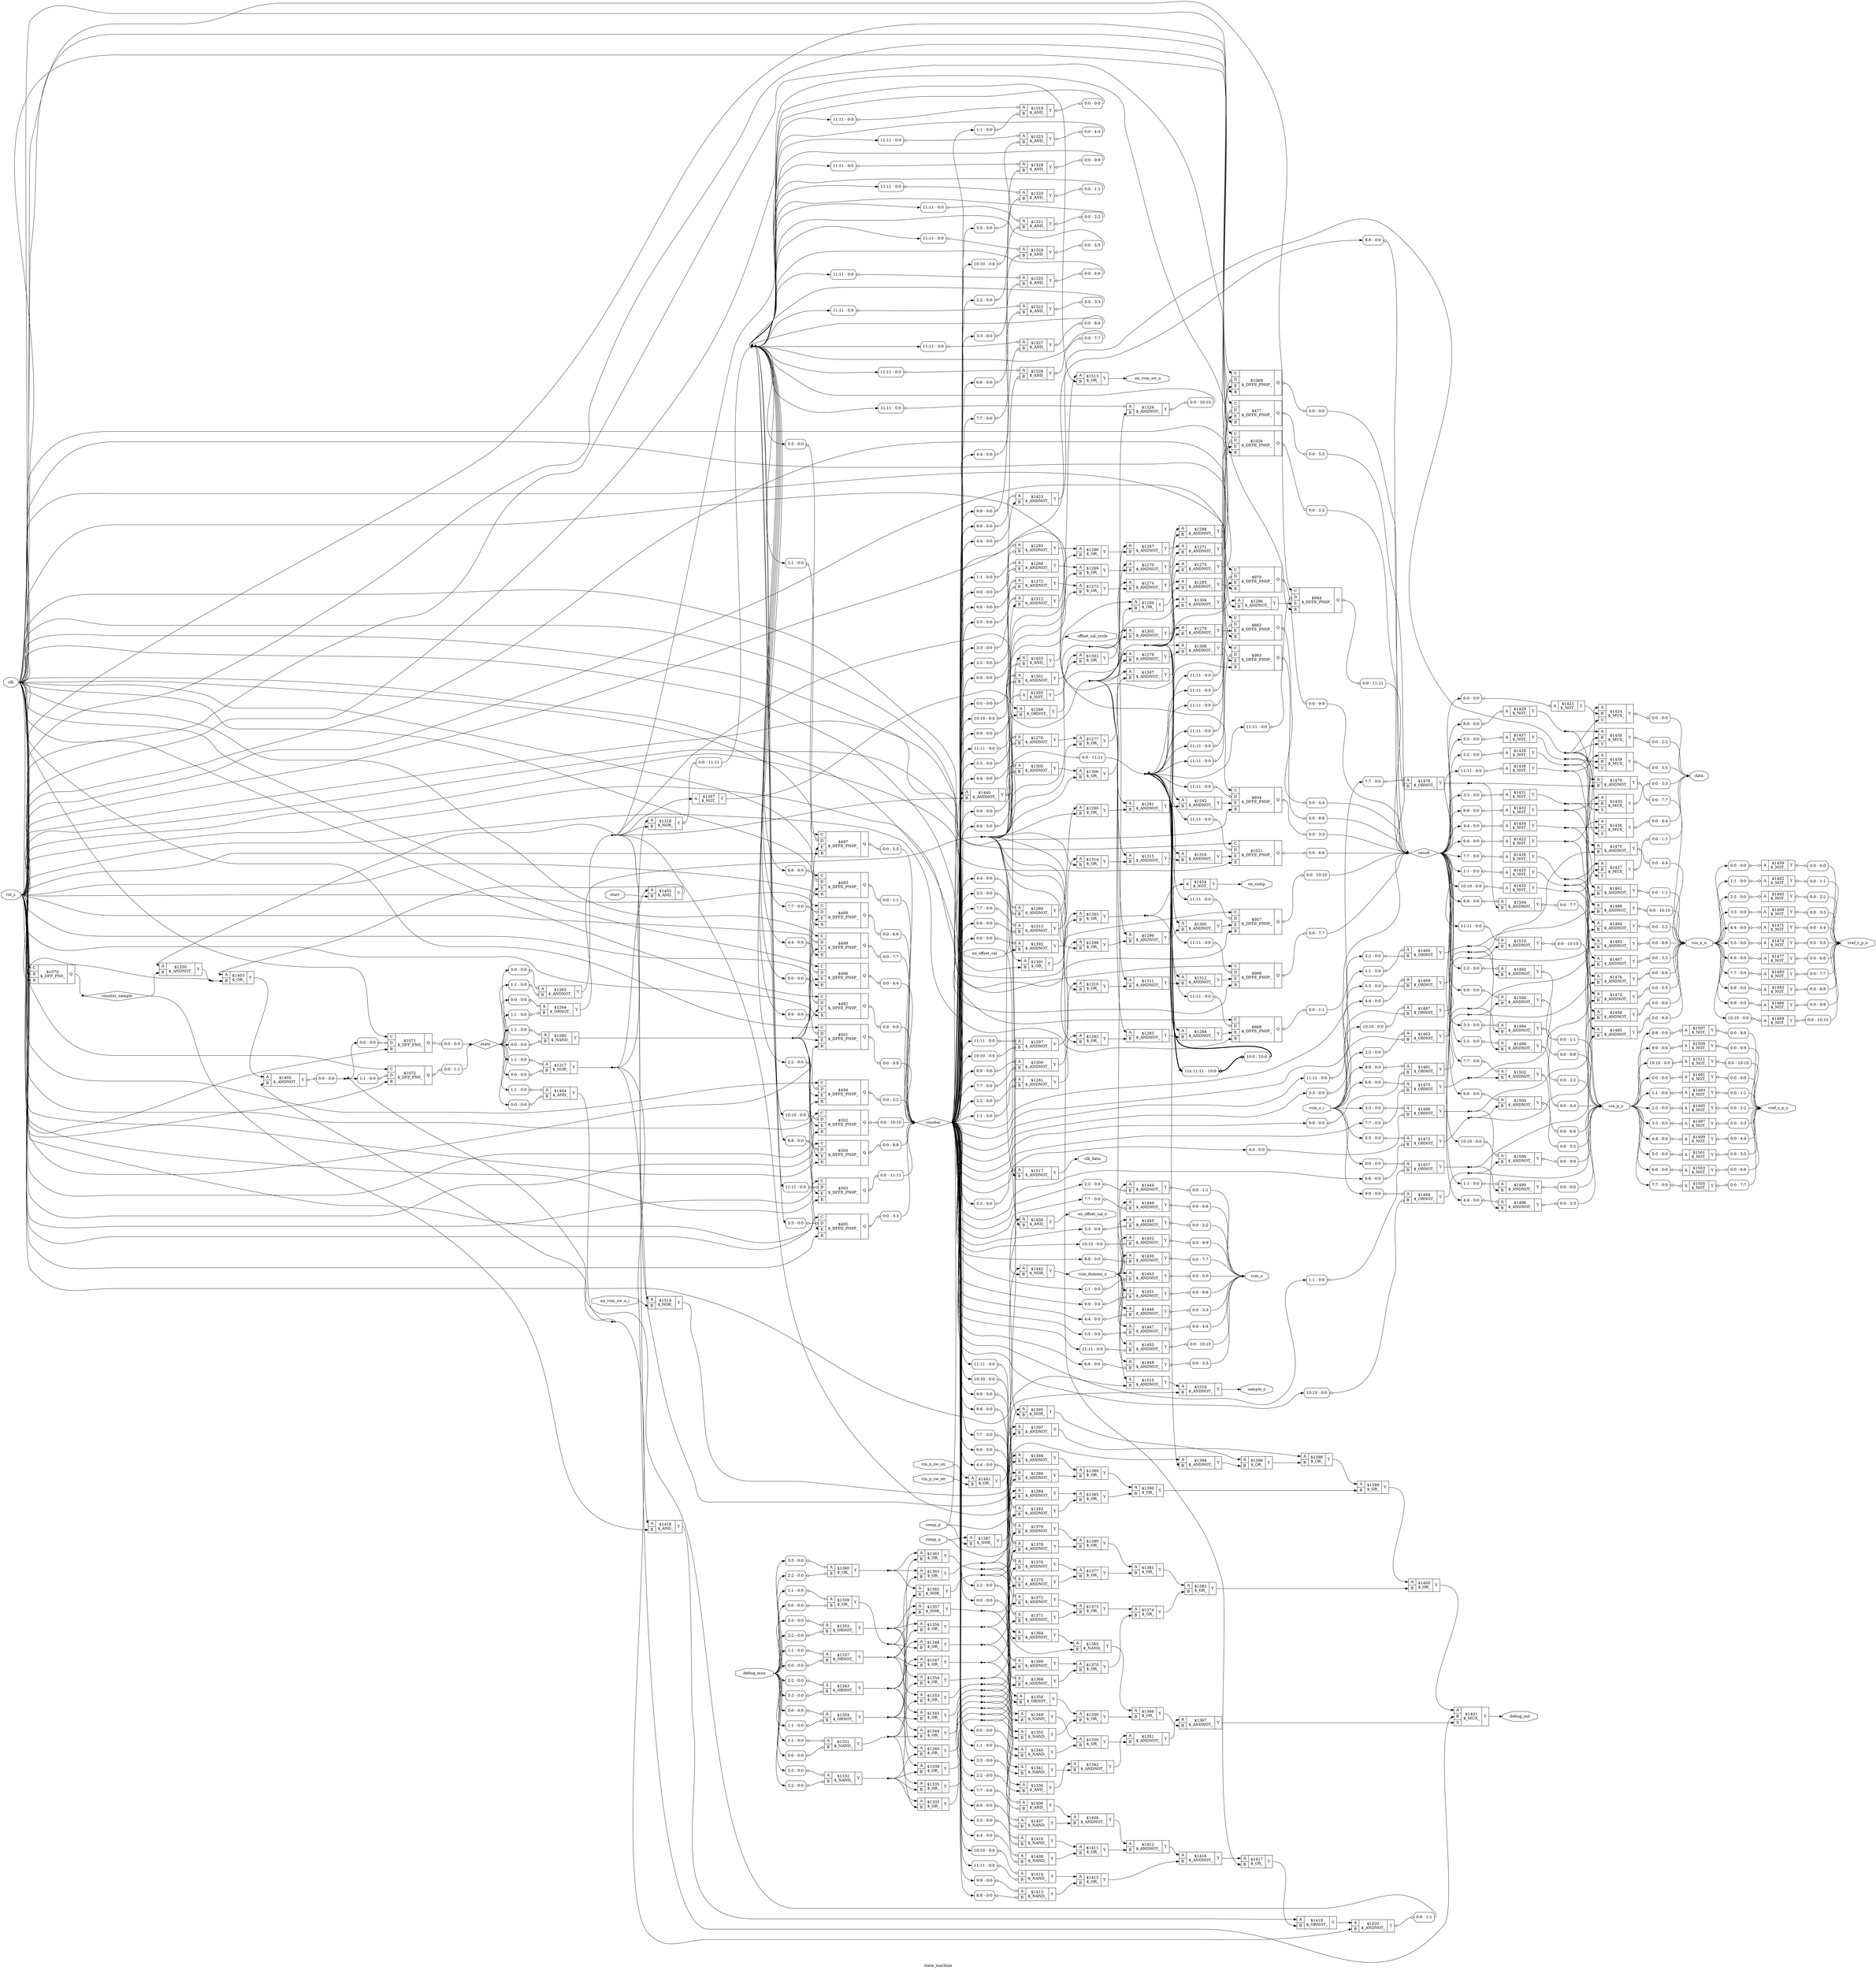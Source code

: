 digraph "state_machine" {
label="state_machine";
rankdir="LR";
remincross=true;
n174 [ shape=octagon, label="clk", color="black", fontcolor="black" ];
n175 [ shape=octagon, label="clk_data", color="black", fontcolor="black" ];
n176 [ shape=octagon, label="comp_n", color="black", fontcolor="black" ];
n177 [ shape=octagon, label="comp_p", color="black", fontcolor="black" ];
n178 [ shape=diamond, label="counter", color="black", fontcolor="black" ];
n179 [ shape=diamond, label="counter_sample", color="black", fontcolor="black" ];
n180 [ shape=octagon, label="data", color="black", fontcolor="black" ];
n181 [ shape=octagon, label="debug_mux", color="black", fontcolor="black" ];
n182 [ shape=octagon, label="debug_out", color="black", fontcolor="black" ];
n183 [ shape=octagon, label="en_comp", color="black", fontcolor="black" ];
n184 [ shape=octagon, label="en_offset_cal", color="black", fontcolor="black" ];
n185 [ shape=octagon, label="en_offset_cal_o", color="black", fontcolor="black" ];
n186 [ shape=octagon, label="en_vcm_sw_o", color="black", fontcolor="black" ];
n187 [ shape=octagon, label="en_vcm_sw_o_i", color="black", fontcolor="black" ];
n188 [ shape=octagon, label="offset_cal_cycle", color="black", fontcolor="black" ];
n189 [ shape=diamond, label="result", color="black", fontcolor="black" ];
n190 [ shape=octagon, label="rst_z", color="black", fontcolor="black" ];
n191 [ shape=octagon, label="sample_o", color="black", fontcolor="black" ];
n192 [ shape=octagon, label="start", color="black", fontcolor="black" ];
n193 [ shape=diamond, label="state", color="black", fontcolor="black" ];
n194 [ shape=octagon, label="vcm_dummy_o", color="black", fontcolor="black" ];
n195 [ shape=octagon, label="vcm_o", color="black", fontcolor="black" ];
n196 [ shape=octagon, label="vcm_o_i", color="black", fontcolor="black" ];
n197 [ shape=octagon, label="vin_n_sw_on", color="black", fontcolor="black" ];
n198 [ shape=octagon, label="vin_p_sw_on", color="black", fontcolor="black" ];
n199 [ shape=octagon, label="vref_z_n_o", color="black", fontcolor="black" ];
n200 [ shape=octagon, label="vref_z_p_o", color="black", fontcolor="black" ];
n201 [ shape=octagon, label="vss_n_o", color="black", fontcolor="black" ];
n202 [ shape=octagon, label="vss_p_o", color="black", fontcolor="black" ];
c206 [ shape=record, label="{{<p203> A|<p204> B}|$1264\n$_ORNOT_|{<p205> Y}}",  ];
x0 [ shape=record, style=rounded, label="<s0> 0:0 - 0:0 ", color="black", fontcolor="black" ];
x0:e -> c206:p203:w [arrowhead=odiamond, arrowtail=odiamond, dir=both, color="black", fontcolor="black", label=""];
x1 [ shape=record, style=rounded, label="<s0> 1:1 - 0:0 ", color="black", fontcolor="black" ];
x1:e -> c206:p204:w [arrowhead=odiamond, arrowtail=odiamond, dir=both, color="black", fontcolor="black", label=""];
c207 [ shape=record, label="{{<p203> A|<p204> B}|$1265\n$_ANDNOT_|{<p205> Y}}",  ];
x2 [ shape=record, style=rounded, label="<s0> 0:0 - 0:0 ", color="black", fontcolor="black" ];
x2:e -> c207:p203:w [arrowhead=odiamond, arrowtail=odiamond, dir=both, color="black", fontcolor="black", label=""];
x3 [ shape=record, style=rounded, label="<s0> 1:1 - 0:0 ", color="black", fontcolor="black" ];
x3:e -> c207:p204:w [arrowhead=odiamond, arrowtail=odiamond, dir=both, color="black", fontcolor="black", label=""];
c208 [ shape=record, label="{{<p203> A|<p204> B}|$1266\n$_ORNOT_|{<p205> Y}}",  ];
c209 [ shape=record, label="{{<p203> A}|$1267\n$_NOT_|{<p205> Y}}",  ];
c210 [ shape=record, label="{{<p203> A|<p204> B}|$1268\n$_ANDNOT_|{<p205> Y}}",  ];
x4 [ shape=record, style=rounded, label="<s0> 6:6 - 0:0 ", color="black", fontcolor="black" ];
x4:e -> c210:p203:w [arrowhead=odiamond, arrowtail=odiamond, dir=both, color="black", fontcolor="black", label=""];
x5 [ shape=record, style=rounded, label="<s0> 5:5 - 0:0 ", color="black", fontcolor="black" ];
x5:e -> c210:p204:w [arrowhead=odiamond, arrowtail=odiamond, dir=both, color="black", fontcolor="black", label=""];
c211 [ shape=record, label="{{<p203> A|<p204> B}|$1269\n$_OR_|{<p205> Y}}",  ];
c212 [ shape=record, label="{{<p203> A|<p204> B}|$1270\n$_ANDNOT_|{<p205> Y}}",  ];
c213 [ shape=record, label="{{<p203> A|<p204> B}|$1271\n$_ANDNOT_|{<p205> Y}}",  ];
c214 [ shape=record, label="{{<p203> A|<p204> B}|$1272\n$_ANDNOT_|{<p205> Y}}",  ];
x6 [ shape=record, style=rounded, label="<s0> 3:3 - 0:0 ", color="black", fontcolor="black" ];
x6:e -> c214:p203:w [arrowhead=odiamond, arrowtail=odiamond, dir=both, color="black", fontcolor="black", label=""];
x7 [ shape=record, style=rounded, label="<s0> 2:2 - 0:0 ", color="black", fontcolor="black" ];
x7:e -> c214:p204:w [arrowhead=odiamond, arrowtail=odiamond, dir=both, color="black", fontcolor="black", label=""];
c215 [ shape=record, label="{{<p203> A|<p204> B}|$1273\n$_OR_|{<p205> Y}}",  ];
c216 [ shape=record, label="{{<p203> A|<p204> B}|$1274\n$_ANDNOT_|{<p205> Y}}",  ];
c217 [ shape=record, label="{{<p203> A|<p204> B}|$1275\n$_ANDNOT_|{<p205> Y}}",  ];
c218 [ shape=record, label="{{<p203> A|<p204> B}|$1276\n$_ANDNOT_|{<p205> Y}}",  ];
x8 [ shape=record, style=rounded, label="<s0> 5:5 - 0:0 ", color="black", fontcolor="black" ];
x8:e -> c218:p203:w [arrowhead=odiamond, arrowtail=odiamond, dir=both, color="black", fontcolor="black", label=""];
x9 [ shape=record, style=rounded, label="<s0> 4:4 - 0:0 ", color="black", fontcolor="black" ];
x9:e -> c218:p204:w [arrowhead=odiamond, arrowtail=odiamond, dir=both, color="black", fontcolor="black", label=""];
c219 [ shape=record, label="{{<p203> A|<p204> B}|$1277\n$_OR_|{<p205> Y}}",  ];
c220 [ shape=record, label="{{<p203> A|<p204> B}|$1278\n$_ANDNOT_|{<p205> Y}}",  ];
c221 [ shape=record, label="{{<p203> A|<p204> B}|$1279\n$_ANDNOT_|{<p205> Y}}",  ];
c222 [ shape=record, label="{{<p203> A|<p204> B}|$1280\n$_NAND_|{<p205> Y}}",  ];
x10 [ shape=record, style=rounded, label="<s0> 1:1 - 0:0 ", color="black", fontcolor="black" ];
x10:e -> c222:p203:w [arrowhead=odiamond, arrowtail=odiamond, dir=both, color="black", fontcolor="black", label=""];
x11 [ shape=record, style=rounded, label="<s0> 0:0 - 0:0 ", color="black", fontcolor="black" ];
x11:e -> c222:p204:w [arrowhead=odiamond, arrowtail=odiamond, dir=both, color="black", fontcolor="black", label=""];
c223 [ shape=record, label="{{<p203> A|<p204> B}|$1281\n$_ANDNOT_|{<p205> Y}}",  ];
x12 [ shape=record, style=rounded, label="<s0> 2:2 - 0:0 ", color="black", fontcolor="black" ];
x12:e -> c223:p203:w [arrowhead=odiamond, arrowtail=odiamond, dir=both, color="black", fontcolor="black", label=""];
x13 [ shape=record, style=rounded, label="<s0> 1:1 - 0:0 ", color="black", fontcolor="black" ];
x13:e -> c223:p204:w [arrowhead=odiamond, arrowtail=odiamond, dir=both, color="black", fontcolor="black", label=""];
c224 [ shape=record, label="{{<p203> A|<p204> B}|$1282\n$_OR_|{<p205> Y}}",  ];
c225 [ shape=record, label="{{<p203> A|<p204> B}|$1283\n$_ANDNOT_|{<p205> Y}}",  ];
c226 [ shape=record, label="{{<p203> A|<p204> B}|$1284\n$_ANDNOT_|{<p205> Y}}",  ];
c227 [ shape=record, label="{{<p203> A|<p204> B}|$1285\n$_ANDNOT_|{<p205> Y}}",  ];
x14 [ shape=record, style=rounded, label="<s0> 1:1 - 0:0 ", color="black", fontcolor="black" ];
x14:e -> c227:p203:w [arrowhead=odiamond, arrowtail=odiamond, dir=both, color="black", fontcolor="black", label=""];
x15 [ shape=record, style=rounded, label="<s0> 0:0 - 0:0 ", color="black", fontcolor="black" ];
x15:e -> c227:p204:w [arrowhead=odiamond, arrowtail=odiamond, dir=both, color="black", fontcolor="black", label=""];
c228 [ shape=record, label="{{<p203> A|<p204> B}|$1286\n$_OR_|{<p205> Y}}",  ];
c229 [ shape=record, label="{{<p203> A|<p204> B}|$1287\n$_ANDNOT_|{<p205> Y}}",  ];
c230 [ shape=record, label="{{<p203> A|<p204> B}|$1288\n$_ANDNOT_|{<p205> Y}}",  ];
c231 [ shape=record, label="{{<p203> A|<p204> B}|$1289\n$_ANDNOT_|{<p205> Y}}",  ];
x16 [ shape=record, style=rounded, label="<s0> 4:4 - 0:0 ", color="black", fontcolor="black" ];
x16:e -> c231:p203:w [arrowhead=odiamond, arrowtail=odiamond, dir=both, color="black", fontcolor="black", label=""];
x17 [ shape=record, style=rounded, label="<s0> 3:3 - 0:0 ", color="black", fontcolor="black" ];
x17:e -> c231:p204:w [arrowhead=odiamond, arrowtail=odiamond, dir=both, color="black", fontcolor="black", label=""];
c232 [ shape=record, label="{{<p203> A|<p204> B}|$1290\n$_OR_|{<p205> Y}}",  ];
c233 [ shape=record, label="{{<p203> A|<p204> B}|$1291\n$_ANDNOT_|{<p205> Y}}",  ];
c234 [ shape=record, label="{{<p203> A|<p204> B}|$1292\n$_ANDNOT_|{<p205> Y}}",  ];
c235 [ shape=record, label="{{<p203> A}|$1293\n$_NOT_|{<p205> Y}}",  ];
x18 [ shape=record, style=rounded, label="<s0> 11:11 - 0:0 ", color="black", fontcolor="black" ];
x18:e -> c235:p203:w [arrowhead=odiamond, arrowtail=odiamond, dir=both, color="black", fontcolor="black", label=""];
c236 [ shape=record, label="{{<p203> A|<p204> B}|$1294\n$_OR_|{<p205> Y}}",  ];
c237 [ shape=record, label="{{<p203> A|<p204> B}|$1295\n$_ANDNOT_|{<p205> Y}}",  ];
c238 [ shape=record, label="{{<p203> A|<p204> B}|$1296\n$_ANDNOT_|{<p205> Y}}",  ];
c239 [ shape=record, label="{{<p203> A|<p204> B}|$1297\n$_ANDNOT_|{<p205> Y}}",  ];
x19 [ shape=record, style=rounded, label="<s0> 11:11 - 0:0 ", color="black", fontcolor="black" ];
x19:e -> c239:p203:w [arrowhead=odiamond, arrowtail=odiamond, dir=both, color="black", fontcolor="black", label=""];
x20 [ shape=record, style=rounded, label="<s0> 10:10 - 0:0 ", color="black", fontcolor="black" ];
x20:e -> c239:p204:w [arrowhead=odiamond, arrowtail=odiamond, dir=both, color="black", fontcolor="black", label=""];
c240 [ shape=record, label="{{<p203> A|<p204> B}|$1298\n$_OR_|{<p205> Y}}",  ];
c241 [ shape=record, label="{{<p203> A|<p204> B}|$1299\n$_ANDNOT_|{<p205> Y}}",  ];
c242 [ shape=record, label="{{<p203> A|<p204> B}|$1300\n$_ANDNOT_|{<p205> Y}}",  ];
c243 [ shape=record, label="{{<p203> A|<p204> B}|$1301\n$_ANDNOT_|{<p205> Y}}",  ];
x21 [ shape=record, style=rounded, label="<s0> 10:10 - 0:0 ", color="black", fontcolor="black" ];
x21:e -> c243:p203:w [arrowhead=odiamond, arrowtail=odiamond, dir=both, color="black", fontcolor="black", label=""];
x22 [ shape=record, style=rounded, label="<s0> 9:9 - 0:0 ", color="black", fontcolor="black" ];
x22:e -> c243:p204:w [arrowhead=odiamond, arrowtail=odiamond, dir=both, color="black", fontcolor="black", label=""];
c244 [ shape=record, label="{{<p203> A|<p204> B}|$1302\n$_OR_|{<p205> Y}}",  ];
c245 [ shape=record, label="{{<p203> A|<p204> B}|$1303\n$_ANDNOT_|{<p205> Y}}",  ];
c246 [ shape=record, label="{{<p203> A|<p204> B}|$1304\n$_ANDNOT_|{<p205> Y}}",  ];
c247 [ shape=record, label="{{<p203> A|<p204> B}|$1305\n$_ANDNOT_|{<p205> Y}}",  ];
x23 [ shape=record, style=rounded, label="<s0> 9:9 - 0:0 ", color="black", fontcolor="black" ];
x23:e -> c247:p203:w [arrowhead=odiamond, arrowtail=odiamond, dir=both, color="black", fontcolor="black", label=""];
x24 [ shape=record, style=rounded, label="<s0> 8:8 - 0:0 ", color="black", fontcolor="black" ];
x24:e -> c247:p204:w [arrowhead=odiamond, arrowtail=odiamond, dir=both, color="black", fontcolor="black", label=""];
c248 [ shape=record, label="{{<p203> A|<p204> B}|$1306\n$_OR_|{<p205> Y}}",  ];
c249 [ shape=record, label="{{<p203> A|<p204> B}|$1307\n$_ANDNOT_|{<p205> Y}}",  ];
c250 [ shape=record, label="{{<p203> A|<p204> B}|$1308\n$_ANDNOT_|{<p205> Y}}",  ];
c251 [ shape=record, label="{{<p203> A|<p204> B}|$1309\n$_ANDNOT_|{<p205> Y}}",  ];
x25 [ shape=record, style=rounded, label="<s0> 8:8 - 0:0 ", color="black", fontcolor="black" ];
x25:e -> c251:p203:w [arrowhead=odiamond, arrowtail=odiamond, dir=both, color="black", fontcolor="black", label=""];
x26 [ shape=record, style=rounded, label="<s0> 7:7 - 0:0 ", color="black", fontcolor="black" ];
x26:e -> c251:p204:w [arrowhead=odiamond, arrowtail=odiamond, dir=both, color="black", fontcolor="black", label=""];
c252 [ shape=record, label="{{<p203> A|<p204> B}|$1310\n$_OR_|{<p205> Y}}",  ];
c253 [ shape=record, label="{{<p203> A|<p204> B}|$1311\n$_ANDNOT_|{<p205> Y}}",  ];
c254 [ shape=record, label="{{<p203> A|<p204> B}|$1312\n$_ANDNOT_|{<p205> Y}}",  ];
c255 [ shape=record, label="{{<p203> A|<p204> B}|$1313\n$_ANDNOT_|{<p205> Y}}",  ];
x27 [ shape=record, style=rounded, label="<s0> 7:7 - 0:0 ", color="black", fontcolor="black" ];
x27:e -> c255:p203:w [arrowhead=odiamond, arrowtail=odiamond, dir=both, color="black", fontcolor="black", label=""];
x28 [ shape=record, style=rounded, label="<s0> 6:6 - 0:0 ", color="black", fontcolor="black" ];
x28:e -> c255:p204:w [arrowhead=odiamond, arrowtail=odiamond, dir=both, color="black", fontcolor="black", label=""];
c256 [ shape=record, label="{{<p203> A|<p204> B}|$1314\n$_OR_|{<p205> Y}}",  ];
c257 [ shape=record, label="{{<p203> A|<p204> B}|$1315\n$_ANDNOT_|{<p205> Y}}",  ];
c258 [ shape=record, label="{{<p203> A|<p204> B}|$1316\n$_ANDNOT_|{<p205> Y}}",  ];
c259 [ shape=record, label="{{<p203> A|<p204> B}|$1317\n$_NOR_|{<p205> Y}}",  ];
x29 [ shape=record, style=rounded, label="<s0> 1:1 - 0:0 ", color="black", fontcolor="black" ];
x29:e -> c259:p203:w [arrowhead=odiamond, arrowtail=odiamond, dir=both, color="black", fontcolor="black", label=""];
x30 [ shape=record, style=rounded, label="<s0> 0:0 - 0:0 ", color="black", fontcolor="black" ];
x30:e -> c259:p204:w [arrowhead=odiamond, arrowtail=odiamond, dir=both, color="black", fontcolor="black", label=""];
c260 [ shape=record, label="{{<p203> A|<p204> B}|$1318\n$_NOR_|{<p205> Y}}",  ];
x31 [ shape=record, style=rounded, label="<s0> 0:0 - 11:11 ", color="black", fontcolor="black" ];
c260:p205:e -> x31:w [arrowhead=odiamond, arrowtail=odiamond, dir=both, color="black", fontcolor="black", label=""];
c261 [ shape=record, label="{{<p203> A|<p204> B}|$1319\n$_AND_|{<p205> Y}}",  ];
x32 [ shape=record, style=rounded, label="<s0> 11:11 - 0:0 ", color="black", fontcolor="black" ];
x32:e -> c261:p203:w [arrowhead=odiamond, arrowtail=odiamond, dir=both, color="black", fontcolor="black", label=""];
x33 [ shape=record, style=rounded, label="<s0> 1:1 - 0:0 ", color="black", fontcolor="black" ];
x33:e -> c261:p204:w [arrowhead=odiamond, arrowtail=odiamond, dir=both, color="black", fontcolor="black", label=""];
x34 [ shape=record, style=rounded, label="<s0> 0:0 - 0:0 ", color="black", fontcolor="black" ];
c261:p205:e -> x34:w [arrowhead=odiamond, arrowtail=odiamond, dir=both, color="black", fontcolor="black", label=""];
c262 [ shape=record, label="{{<p203> A|<p204> B}|$1320\n$_AND_|{<p205> Y}}",  ];
x35 [ shape=record, style=rounded, label="<s0> 11:11 - 0:0 ", color="black", fontcolor="black" ];
x35:e -> c262:p203:w [arrowhead=odiamond, arrowtail=odiamond, dir=both, color="black", fontcolor="black", label=""];
x36 [ shape=record, style=rounded, label="<s0> 2:2 - 0:0 ", color="black", fontcolor="black" ];
x36:e -> c262:p204:w [arrowhead=odiamond, arrowtail=odiamond, dir=both, color="black", fontcolor="black", label=""];
x37 [ shape=record, style=rounded, label="<s0> 0:0 - 1:1 ", color="black", fontcolor="black" ];
c262:p205:e -> x37:w [arrowhead=odiamond, arrowtail=odiamond, dir=both, color="black", fontcolor="black", label=""];
c263 [ shape=record, label="{{<p203> A|<p204> B}|$1321\n$_AND_|{<p205> Y}}",  ];
x38 [ shape=record, style=rounded, label="<s0> 11:11 - 0:0 ", color="black", fontcolor="black" ];
x38:e -> c263:p203:w [arrowhead=odiamond, arrowtail=odiamond, dir=both, color="black", fontcolor="black", label=""];
x39 [ shape=record, style=rounded, label="<s0> 3:3 - 0:0 ", color="black", fontcolor="black" ];
x39:e -> c263:p204:w [arrowhead=odiamond, arrowtail=odiamond, dir=both, color="black", fontcolor="black", label=""];
x40 [ shape=record, style=rounded, label="<s0> 0:0 - 2:2 ", color="black", fontcolor="black" ];
c263:p205:e -> x40:w [arrowhead=odiamond, arrowtail=odiamond, dir=both, color="black", fontcolor="black", label=""];
c264 [ shape=record, label="{{<p203> A|<p204> B}|$1322\n$_AND_|{<p205> Y}}",  ];
x41 [ shape=record, style=rounded, label="<s0> 11:11 - 0:0 ", color="black", fontcolor="black" ];
x41:e -> c264:p203:w [arrowhead=odiamond, arrowtail=odiamond, dir=both, color="black", fontcolor="black", label=""];
x42 [ shape=record, style=rounded, label="<s0> 4:4 - 0:0 ", color="black", fontcolor="black" ];
x42:e -> c264:p204:w [arrowhead=odiamond, arrowtail=odiamond, dir=both, color="black", fontcolor="black", label=""];
x43 [ shape=record, style=rounded, label="<s0> 0:0 - 3:3 ", color="black", fontcolor="black" ];
c264:p205:e -> x43:w [arrowhead=odiamond, arrowtail=odiamond, dir=both, color="black", fontcolor="black", label=""];
c265 [ shape=record, label="{{<p203> A|<p204> B}|$1323\n$_AND_|{<p205> Y}}",  ];
x44 [ shape=record, style=rounded, label="<s0> 11:11 - 0:0 ", color="black", fontcolor="black" ];
x44:e -> c265:p203:w [arrowhead=odiamond, arrowtail=odiamond, dir=both, color="black", fontcolor="black", label=""];
x45 [ shape=record, style=rounded, label="<s0> 5:5 - 0:0 ", color="black", fontcolor="black" ];
x45:e -> c265:p204:w [arrowhead=odiamond, arrowtail=odiamond, dir=both, color="black", fontcolor="black", label=""];
x46 [ shape=record, style=rounded, label="<s0> 0:0 - 4:4 ", color="black", fontcolor="black" ];
c265:p205:e -> x46:w [arrowhead=odiamond, arrowtail=odiamond, dir=both, color="black", fontcolor="black", label=""];
c266 [ shape=record, label="{{<p203> A|<p204> B}|$1324\n$_AND_|{<p205> Y}}",  ];
x47 [ shape=record, style=rounded, label="<s0> 11:11 - 0:0 ", color="black", fontcolor="black" ];
x47:e -> c266:p203:w [arrowhead=odiamond, arrowtail=odiamond, dir=both, color="black", fontcolor="black", label=""];
x48 [ shape=record, style=rounded, label="<s0> 6:6 - 0:0 ", color="black", fontcolor="black" ];
x48:e -> c266:p204:w [arrowhead=odiamond, arrowtail=odiamond, dir=both, color="black", fontcolor="black", label=""];
x49 [ shape=record, style=rounded, label="<s0> 0:0 - 5:5 ", color="black", fontcolor="black" ];
c266:p205:e -> x49:w [arrowhead=odiamond, arrowtail=odiamond, dir=both, color="black", fontcolor="black", label=""];
c267 [ shape=record, label="{{<p203> A|<p204> B}|$1325\n$_AND_|{<p205> Y}}",  ];
x50 [ shape=record, style=rounded, label="<s0> 11:11 - 0:0 ", color="black", fontcolor="black" ];
x50:e -> c267:p203:w [arrowhead=odiamond, arrowtail=odiamond, dir=both, color="black", fontcolor="black", label=""];
x51 [ shape=record, style=rounded, label="<s0> 7:7 - 0:0 ", color="black", fontcolor="black" ];
x51:e -> c267:p204:w [arrowhead=odiamond, arrowtail=odiamond, dir=both, color="black", fontcolor="black", label=""];
x52 [ shape=record, style=rounded, label="<s0> 0:0 - 6:6 ", color="black", fontcolor="black" ];
c267:p205:e -> x52:w [arrowhead=odiamond, arrowtail=odiamond, dir=both, color="black", fontcolor="black", label=""];
c268 [ shape=record, label="{{<p203> A|<p204> B}|$1326\n$_AND_|{<p205> Y}}",  ];
x53 [ shape=record, style=rounded, label="<s0> 11:11 - 0:0 ", color="black", fontcolor="black" ];
x53:e -> c268:p203:w [arrowhead=odiamond, arrowtail=odiamond, dir=both, color="black", fontcolor="black", label=""];
x54 [ shape=record, style=rounded, label="<s0> 8:8 - 0:0 ", color="black", fontcolor="black" ];
x54:e -> c268:p204:w [arrowhead=odiamond, arrowtail=odiamond, dir=both, color="black", fontcolor="black", label=""];
x55 [ shape=record, style=rounded, label="<s0> 0:0 - 7:7 ", color="black", fontcolor="black" ];
c268:p205:e -> x55:w [arrowhead=odiamond, arrowtail=odiamond, dir=both, color="black", fontcolor="black", label=""];
c269 [ shape=record, label="{{<p203> A|<p204> B}|$1327\n$_AND_|{<p205> Y}}",  ];
x56 [ shape=record, style=rounded, label="<s0> 11:11 - 0:0 ", color="black", fontcolor="black" ];
x56:e -> c269:p203:w [arrowhead=odiamond, arrowtail=odiamond, dir=both, color="black", fontcolor="black", label=""];
x57 [ shape=record, style=rounded, label="<s0> 9:9 - 0:0 ", color="black", fontcolor="black" ];
x57:e -> c269:p204:w [arrowhead=odiamond, arrowtail=odiamond, dir=both, color="black", fontcolor="black", label=""];
x58 [ shape=record, style=rounded, label="<s0> 0:0 - 8:8 ", color="black", fontcolor="black" ];
c269:p205:e -> x58:w [arrowhead=odiamond, arrowtail=odiamond, dir=both, color="black", fontcolor="black", label=""];
c270 [ shape=record, label="{{<p203> A|<p204> B}|$1328\n$_AND_|{<p205> Y}}",  ];
x59 [ shape=record, style=rounded, label="<s0> 11:11 - 0:0 ", color="black", fontcolor="black" ];
x59:e -> c270:p203:w [arrowhead=odiamond, arrowtail=odiamond, dir=both, color="black", fontcolor="black", label=""];
x60 [ shape=record, style=rounded, label="<s0> 10:10 - 0:0 ", color="black", fontcolor="black" ];
x60:e -> c270:p204:w [arrowhead=odiamond, arrowtail=odiamond, dir=both, color="black", fontcolor="black", label=""];
x61 [ shape=record, style=rounded, label="<s0> 0:0 - 9:9 ", color="black", fontcolor="black" ];
c270:p205:e -> x61:w [arrowhead=odiamond, arrowtail=odiamond, dir=both, color="black", fontcolor="black", label=""];
c271 [ shape=record, label="{{<p203> A|<p204> B}|$1329\n$_ANDNOT_|{<p205> Y}}",  ];
x62 [ shape=record, style=rounded, label="<s0> 11:11 - 0:0 ", color="black", fontcolor="black" ];
x62:e -> c271:p203:w [arrowhead=odiamond, arrowtail=odiamond, dir=both, color="black", fontcolor="black", label=""];
x63 [ shape=record, style=rounded, label="<s0> 0:0 - 10:10 ", color="black", fontcolor="black" ];
c271:p205:e -> x63:w [arrowhead=odiamond, arrowtail=odiamond, dir=both, color="black", fontcolor="black", label=""];
c272 [ shape=record, label="{{<p203> A|<p204> B}|$1330\n$_ANDNOT_|{<p205> Y}}",  ];
c273 [ shape=record, label="{{<p203> A|<p204> B}|$1331\n$_NAND_|{<p205> Y}}",  ];
x64 [ shape=record, style=rounded, label="<s0> 1:1 - 0:0 ", color="black", fontcolor="black" ];
x64:e -> c273:p203:w [arrowhead=odiamond, arrowtail=odiamond, dir=both, color="black", fontcolor="black", label=""];
x65 [ shape=record, style=rounded, label="<s0> 0:0 - 0:0 ", color="black", fontcolor="black" ];
x65:e -> c273:p204:w [arrowhead=odiamond, arrowtail=odiamond, dir=both, color="black", fontcolor="black", label=""];
c274 [ shape=record, label="{{<p203> A|<p204> B}|$1332\n$_NAND_|{<p205> Y}}",  ];
x66 [ shape=record, style=rounded, label="<s0> 3:3 - 0:0 ", color="black", fontcolor="black" ];
x66:e -> c274:p203:w [arrowhead=odiamond, arrowtail=odiamond, dir=both, color="black", fontcolor="black", label=""];
x67 [ shape=record, style=rounded, label="<s0> 2:2 - 0:0 ", color="black", fontcolor="black" ];
x67:e -> c274:p204:w [arrowhead=odiamond, arrowtail=odiamond, dir=both, color="black", fontcolor="black", label=""];
c275 [ shape=record, label="{{<p203> A|<p204> B}|$1333\n$_OR_|{<p205> Y}}",  ];
c276 [ shape=record, label="{{<p203> A|<p204> B}|$1334\n$_ORNOT_|{<p205> Y}}",  ];
x68 [ shape=record, style=rounded, label="<s0> 0:0 - 0:0 ", color="black", fontcolor="black" ];
x68:e -> c276:p203:w [arrowhead=odiamond, arrowtail=odiamond, dir=both, color="black", fontcolor="black", label=""];
x69 [ shape=record, style=rounded, label="<s0> 1:1 - 0:0 ", color="black", fontcolor="black" ];
x69:e -> c276:p204:w [arrowhead=odiamond, arrowtail=odiamond, dir=both, color="black", fontcolor="black", label=""];
c277 [ shape=record, label="{{<p203> A|<p204> B}|$1335\n$_OR_|{<p205> Y}}",  ];
c278 [ shape=record, label="{{<p203> A|<p204> B}|$1336\n$_AND_|{<p205> Y}}",  ];
c279 [ shape=record, label="{{<p203> A|<p204> B}|$1337\n$_ORNOT_|{<p205> Y}}",  ];
x70 [ shape=record, style=rounded, label="<s0> 1:1 - 0:0 ", color="black", fontcolor="black" ];
x70:e -> c279:p203:w [arrowhead=odiamond, arrowtail=odiamond, dir=both, color="black", fontcolor="black", label=""];
x71 [ shape=record, style=rounded, label="<s0> 0:0 - 0:0 ", color="black", fontcolor="black" ];
x71:e -> c279:p204:w [arrowhead=odiamond, arrowtail=odiamond, dir=both, color="black", fontcolor="black", label=""];
c280 [ shape=record, label="{{<p203> A|<p204> B}|$1338\n$_OR_|{<p205> Y}}",  ];
c281 [ shape=record, label="{{<p203> A|<p204> B}|$1339\n$_OR_|{<p205> Y}}",  ];
x72 [ shape=record, style=rounded, label="<s0> 1:1 - 0:0 ", color="black", fontcolor="black" ];
x72:e -> c281:p203:w [arrowhead=odiamond, arrowtail=odiamond, dir=both, color="black", fontcolor="black", label=""];
x73 [ shape=record, style=rounded, label="<s0> 0:0 - 0:0 ", color="black", fontcolor="black" ];
x73:e -> c281:p204:w [arrowhead=odiamond, arrowtail=odiamond, dir=both, color="black", fontcolor="black", label=""];
c282 [ shape=record, label="{{<p203> A|<p204> B}|$1340\n$_OR_|{<p205> Y}}",  ];
c283 [ shape=record, label="{{<p203> A|<p204> B}|$1341\n$_NAND_|{<p205> Y}}",  ];
c284 [ shape=record, label="{{<p203> A|<p204> B}|$1342\n$_ANDNOT_|{<p205> Y}}",  ];
c285 [ shape=record, label="{{<p203> A|<p204> B}|$1343\n$_ORNOT_|{<p205> Y}}",  ];
x74 [ shape=record, style=rounded, label="<s0> 2:2 - 0:0 ", color="black", fontcolor="black" ];
x74:e -> c285:p203:w [arrowhead=odiamond, arrowtail=odiamond, dir=both, color="black", fontcolor="black", label=""];
x75 [ shape=record, style=rounded, label="<s0> 3:3 - 0:0 ", color="black", fontcolor="black" ];
x75:e -> c285:p204:w [arrowhead=odiamond, arrowtail=odiamond, dir=both, color="black", fontcolor="black", label=""];
c286 [ shape=record, label="{{<p203> A|<p204> B}|$1344\n$_OR_|{<p205> Y}}",  ];
c287 [ shape=record, label="{{<p203> A|<p204> B}|$1345\n$_OR_|{<p205> Y}}",  ];
c288 [ shape=record, label="{{<p203> A|<p204> B}|$1346\n$_NAND_|{<p205> Y}}",  ];
c289 [ shape=record, label="{{<p203> A|<p204> B}|$1347\n$_OR_|{<p205> Y}}",  ];
c290 [ shape=record, label="{{<p203> A|<p204> B}|$1348\n$_OR_|{<p205> Y}}",  ];
c291 [ shape=record, label="{{<p203> A|<p204> B}|$1349\n$_NAND_|{<p205> Y}}",  ];
c292 [ shape=record, label="{{<p203> A|<p204> B}|$1350\n$_OR_|{<p205> Y}}",  ];
c293 [ shape=record, label="{{<p203> A|<p204> B}|$1351\n$_ANDNOT_|{<p205> Y}}",  ];
c294 [ shape=record, label="{{<p203> A|<p204> B}|$1352\n$_ORNOT_|{<p205> Y}}",  ];
x76 [ shape=record, style=rounded, label="<s0> 3:3 - 0:0 ", color="black", fontcolor="black" ];
x76:e -> c294:p203:w [arrowhead=odiamond, arrowtail=odiamond, dir=both, color="black", fontcolor="black", label=""];
x77 [ shape=record, style=rounded, label="<s0> 2:2 - 0:0 ", color="black", fontcolor="black" ];
x77:e -> c294:p204:w [arrowhead=odiamond, arrowtail=odiamond, dir=both, color="black", fontcolor="black", label=""];
c295 [ shape=record, label="{{<p203> A|<p204> B}|$1353\n$_OR_|{<p205> Y}}",  ];
c296 [ shape=record, label="{{<p203> A|<p204> B}|$1354\n$_OR_|{<p205> Y}}",  ];
c297 [ shape=record, label="{{<p203> A|<p204> B}|$1355\n$_NAND_|{<p205> Y}}",  ];
c298 [ shape=record, label="{{<p203> A|<p204> B}|$1356\n$_OR_|{<p205> Y}}",  ];
c299 [ shape=record, label="{{<p203> A|<p204> B}|$1357\n$_NOR_|{<p205> Y}}",  ];
c300 [ shape=record, label="{{<p203> A|<p204> B}|$1358\n$_ORNOT_|{<p205> Y}}",  ];
c301 [ shape=record, label="{{<p203> A|<p204> B}|$1359\n$_OR_|{<p205> Y}}",  ];
c302 [ shape=record, label="{{<p203> A|<p204> B}|$1360\n$_OR_|{<p205> Y}}",  ];
x78 [ shape=record, style=rounded, label="<s0> 3:3 - 0:0 ", color="black", fontcolor="black" ];
x78:e -> c302:p203:w [arrowhead=odiamond, arrowtail=odiamond, dir=both, color="black", fontcolor="black", label=""];
x79 [ shape=record, style=rounded, label="<s0> 2:2 - 0:0 ", color="black", fontcolor="black" ];
x79:e -> c302:p204:w [arrowhead=odiamond, arrowtail=odiamond, dir=both, color="black", fontcolor="black", label=""];
c303 [ shape=record, label="{{<p203> A|<p204> B}|$1361\n$_OR_|{<p205> Y}}",  ];
c304 [ shape=record, label="{{<p203> A|<p204> B}|$1362\n$_NOR_|{<p205> Y}}",  ];
c305 [ shape=record, label="{{<p203> A|<p204> B}|$1363\n$_OR_|{<p205> Y}}",  ];
c306 [ shape=record, label="{{<p203> A|<p204> B}|$1364\n$_ANDNOT_|{<p205> Y}}",  ];
c307 [ shape=record, label="{{<p203> A|<p204> B}|$1365\n$_NAND_|{<p205> Y}}",  ];
c308 [ shape=record, label="{{<p203> A|<p204> B}|$1366\n$_OR_|{<p205> Y}}",  ];
c309 [ shape=record, label="{{<p203> A|<p204> B}|$1367\n$_ANDNOT_|{<p205> Y}}",  ];
c310 [ shape=record, label="{{<p203> A|<p204> B}|$1368\n$_ANDNOT_|{<p205> Y}}",  ];
x80 [ shape=record, style=rounded, label="<s0> 0:0 - 0:0 ", color="black", fontcolor="black" ];
x80:e -> c310:p203:w [arrowhead=odiamond, arrowtail=odiamond, dir=both, color="black", fontcolor="black", label=""];
c311 [ shape=record, label="{{<p203> A|<p204> B}|$1369\n$_ANDNOT_|{<p205> Y}}",  ];
x81 [ shape=record, style=rounded, label="<s0> 2:2 - 0:0 ", color="black", fontcolor="black" ];
x81:e -> c311:p203:w [arrowhead=odiamond, arrowtail=odiamond, dir=both, color="black", fontcolor="black", label=""];
c312 [ shape=record, label="{{<p203> A|<p204> B}|$1370\n$_OR_|{<p205> Y}}",  ];
c313 [ shape=record, label="{{<p203> A|<p204> B}|$1371\n$_ANDNOT_|{<p205> Y}}",  ];
x82 [ shape=record, style=rounded, label="<s0> 4:4 - 0:0 ", color="black", fontcolor="black" ];
x82:e -> c313:p203:w [arrowhead=odiamond, arrowtail=odiamond, dir=both, color="black", fontcolor="black", label=""];
c314 [ shape=record, label="{{<p203> A|<p204> B}|$1372\n$_ANDNOT_|{<p205> Y}}",  ];
x83 [ shape=record, style=rounded, label="<s0> 6:6 - 0:0 ", color="black", fontcolor="black" ];
x83:e -> c314:p203:w [arrowhead=odiamond, arrowtail=odiamond, dir=both, color="black", fontcolor="black", label=""];
c315 [ shape=record, label="{{<p203> A|<p204> B}|$1373\n$_OR_|{<p205> Y}}",  ];
c316 [ shape=record, label="{{<p203> A|<p204> B}|$1374\n$_OR_|{<p205> Y}}",  ];
c317 [ shape=record, label="{{<p203> A|<p204> B}|$1375\n$_ANDNOT_|{<p205> Y}}",  ];
x84 [ shape=record, style=rounded, label="<s0> 7:7 - 0:0 ", color="black", fontcolor="black" ];
x84:e -> c317:p203:w [arrowhead=odiamond, arrowtail=odiamond, dir=both, color="black", fontcolor="black", label=""];
c318 [ shape=record, label="{{<p203> A|<p204> B}|$1376\n$_ANDNOT_|{<p205> Y}}",  ];
x85 [ shape=record, style=rounded, label="<s0> 8:8 - 0:0 ", color="black", fontcolor="black" ];
x85:e -> c318:p203:w [arrowhead=odiamond, arrowtail=odiamond, dir=both, color="black", fontcolor="black", label=""];
c319 [ shape=record, label="{{<p203> A|<p204> B}|$1377\n$_OR_|{<p205> Y}}",  ];
c320 [ shape=record, label="{{<p203> A|<p204> B}|$1378\n$_ANDNOT_|{<p205> Y}}",  ];
x86 [ shape=record, style=rounded, label="<s0> 9:9 - 0:0 ", color="black", fontcolor="black" ];
x86:e -> c320:p203:w [arrowhead=odiamond, arrowtail=odiamond, dir=both, color="black", fontcolor="black", label=""];
c321 [ shape=record, label="{{<p203> A|<p204> B}|$1379\n$_ANDNOT_|{<p205> Y}}",  ];
x87 [ shape=record, style=rounded, label="<s0> 10:10 - 0:0 ", color="black", fontcolor="black" ];
x87:e -> c321:p203:w [arrowhead=odiamond, arrowtail=odiamond, dir=both, color="black", fontcolor="black", label=""];
c322 [ shape=record, label="{{<p203> A|<p204> B}|$1380\n$_OR_|{<p205> Y}}",  ];
c323 [ shape=record, label="{{<p203> A|<p204> B}|$1381\n$_OR_|{<p205> Y}}",  ];
c324 [ shape=record, label="{{<p203> A|<p204> B}|$1382\n$_OR_|{<p205> Y}}",  ];
c325 [ shape=record, label="{{<p203> A|<p204> B}|$1383\n$_ANDNOT_|{<p205> Y}}",  ];
x88 [ shape=record, style=rounded, label="<s0> 11:11 - 0:0 ", color="black", fontcolor="black" ];
x88:e -> c325:p203:w [arrowhead=odiamond, arrowtail=odiamond, dir=both, color="black", fontcolor="black", label=""];
c326 [ shape=record, label="{{<p203> A|<p204> B}|$1384\n$_ANDNOT_|{<p205> Y}}",  ];
c327 [ shape=record, label="{{<p203> A|<p204> B}|$1385\n$_OR_|{<p205> Y}}",  ];
c328 [ shape=record, label="{{<p203> A|<p204> B}|$1386\n$_ANDNOT_|{<p205> Y}}",  ];
c329 [ shape=record, label="{{<p203> A|<p204> B}|$1387\n$_NOR_|{<p205> Y}}",  ];
c330 [ shape=record, label="{{<p203> A|<p204> B}|$1388\n$_ANDNOT_|{<p205> Y}}",  ];
c331 [ shape=record, label="{{<p203> A|<p204> B}|$1389\n$_OR_|{<p205> Y}}",  ];
c332 [ shape=record, label="{{<p203> A|<p204> B}|$1390\n$_OR_|{<p205> Y}}",  ];
c333 [ shape=record, label="{{<p203> A|<p204> B}|$1391\n$_OR_|{<p205> Y}}",  ];
c334 [ shape=record, label="{{<p203> A|<p204> B}|$1392\n$_ANDNOT_|{<p205> Y}}",  ];
x89 [ shape=record, style=rounded, label="<s0> 0:0 - 0:0 ", color="black", fontcolor="black" ];
x89:e -> c334:p203:w [arrowhead=odiamond, arrowtail=odiamond, dir=both, color="black", fontcolor="black", label=""];
c335 [ shape=record, label="{{<p203> A|<p204> B}|$1393\n$_OR_|{<p205> Y}}",  ];
c336 [ shape=record, label="{{<p203> A|<p204> B}|$1394\n$_ANDNOT_|{<p205> Y}}",  ];
c337 [ shape=record, label="{{<p203> A|<p204> B}|$1395\n$_NOR_|{<p205> Y}}",  ];
c338 [ shape=record, label="{{<p203> A|<p204> B}|$1396\n$_OR_|{<p205> Y}}",  ];
c339 [ shape=record, label="{{<p203> A|<p204> B}|$1397\n$_ANDNOT_|{<p205> Y}}",  ];
c340 [ shape=record, label="{{<p203> A|<p204> B}|$1398\n$_OR_|{<p205> Y}}",  ];
c341 [ shape=record, label="{{<p203> A|<p204> B}|$1399\n$_OR_|{<p205> Y}}",  ];
c342 [ shape=record, label="{{<p203> A|<p204> B}|$1400\n$_OR_|{<p205> Y}}",  ];
c344 [ shape=record, label="{{<p203> A|<p204> B|<p343> S}|$1401\n$_MUX_|{<p205> Y}}",  ];
c345 [ shape=record, label="{{<p203> A|<p204> B}|$1402\n$_AND_|{<p205> Y}}",  ];
c346 [ shape=record, label="{{<p203> A|<p204> B}|$1403\n$_OR_|{<p205> Y}}",  ];
c347 [ shape=record, label="{{<p203> A|<p204> B}|$1404\n$_AND_|{<p205> Y}}",  ];
x90 [ shape=record, style=rounded, label="<s0> 1:1 - 0:0 ", color="black", fontcolor="black" ];
x90:e -> c347:p203:w [arrowhead=odiamond, arrowtail=odiamond, dir=both, color="black", fontcolor="black", label=""];
x91 [ shape=record, style=rounded, label="<s0> 0:0 - 0:0 ", color="black", fontcolor="black" ];
x91:e -> c347:p204:w [arrowhead=odiamond, arrowtail=odiamond, dir=both, color="black", fontcolor="black", label=""];
c348 [ shape=record, label="{{<p203> A|<p204> B}|$1405\n$_ANDNOT_|{<p205> Y}}",  ];
x92 [ shape=record, style=rounded, label="<s0> 0:0 - 0:0 ", color="black", fontcolor="black" ];
c348:p205:e -> x92:w [arrowhead=odiamond, arrowtail=odiamond, dir=both, color="black", fontcolor="black", label=""];
c349 [ shape=record, label="{{<p203> A|<p204> B}|$1406\n$_AND_|{<p205> Y}}",  ];
x93 [ shape=record, style=rounded, label="<s0> 0:0 - 0:0 ", color="black", fontcolor="black" ];
x93:e -> c349:p203:w [arrowhead=odiamond, arrowtail=odiamond, dir=both, color="black", fontcolor="black", label=""];
x94 [ shape=record, style=rounded, label="<s0> 1:1 - 0:0 ", color="black", fontcolor="black" ];
x94:e -> c349:p204:w [arrowhead=odiamond, arrowtail=odiamond, dir=both, color="black", fontcolor="black", label=""];
c350 [ shape=record, label="{{<p203> A|<p204> B}|$1407\n$_NAND_|{<p205> Y}}",  ];
x95 [ shape=record, style=rounded, label="<s0> 3:3 - 0:0 ", color="black", fontcolor="black" ];
x95:e -> c350:p203:w [arrowhead=odiamond, arrowtail=odiamond, dir=both, color="black", fontcolor="black", label=""];
x96 [ shape=record, style=rounded, label="<s0> 2:2 - 0:0 ", color="black", fontcolor="black" ];
x96:e -> c350:p204:w [arrowhead=odiamond, arrowtail=odiamond, dir=both, color="black", fontcolor="black", label=""];
c351 [ shape=record, label="{{<p203> A|<p204> B}|$1408\n$_ANDNOT_|{<p205> Y}}",  ];
c352 [ shape=record, label="{{<p203> A|<p204> B}|$1409\n$_NAND_|{<p205> Y}}",  ];
x97 [ shape=record, style=rounded, label="<s0> 5:5 - 0:0 ", color="black", fontcolor="black" ];
x97:e -> c352:p203:w [arrowhead=odiamond, arrowtail=odiamond, dir=both, color="black", fontcolor="black", label=""];
x98 [ shape=record, style=rounded, label="<s0> 4:4 - 0:0 ", color="black", fontcolor="black" ];
x98:e -> c352:p204:w [arrowhead=odiamond, arrowtail=odiamond, dir=both, color="black", fontcolor="black", label=""];
c353 [ shape=record, label="{{<p203> A|<p204> B}|$1410\n$_NAND_|{<p205> Y}}",  ];
x99 [ shape=record, style=rounded, label="<s0> 7:7 - 0:0 ", color="black", fontcolor="black" ];
x99:e -> c353:p203:w [arrowhead=odiamond, arrowtail=odiamond, dir=both, color="black", fontcolor="black", label=""];
x100 [ shape=record, style=rounded, label="<s0> 6:6 - 0:0 ", color="black", fontcolor="black" ];
x100:e -> c353:p204:w [arrowhead=odiamond, arrowtail=odiamond, dir=both, color="black", fontcolor="black", label=""];
c354 [ shape=record, label="{{<p203> A|<p204> B}|$1411\n$_OR_|{<p205> Y}}",  ];
c355 [ shape=record, label="{{<p203> A|<p204> B}|$1412\n$_ANDNOT_|{<p205> Y}}",  ];
c356 [ shape=record, label="{{<p203> A|<p204> B}|$1413\n$_NAND_|{<p205> Y}}",  ];
x101 [ shape=record, style=rounded, label="<s0> 9:9 - 0:0 ", color="black", fontcolor="black" ];
x101:e -> c356:p203:w [arrowhead=odiamond, arrowtail=odiamond, dir=both, color="black", fontcolor="black", label=""];
x102 [ shape=record, style=rounded, label="<s0> 8:8 - 0:0 ", color="black", fontcolor="black" ];
x102:e -> c356:p204:w [arrowhead=odiamond, arrowtail=odiamond, dir=both, color="black", fontcolor="black", label=""];
c357 [ shape=record, label="{{<p203> A|<p204> B}|$1414\n$_NAND_|{<p205> Y}}",  ];
x103 [ shape=record, style=rounded, label="<s0> 10:10 - 0:0 ", color="black", fontcolor="black" ];
x103:e -> c357:p203:w [arrowhead=odiamond, arrowtail=odiamond, dir=both, color="black", fontcolor="black", label=""];
x104 [ shape=record, style=rounded, label="<s0> 11:11 - 0:0 ", color="black", fontcolor="black" ];
x104:e -> c357:p204:w [arrowhead=odiamond, arrowtail=odiamond, dir=both, color="black", fontcolor="black", label=""];
c358 [ shape=record, label="{{<p203> A|<p204> B}|$1415\n$_OR_|{<p205> Y}}",  ];
c359 [ shape=record, label="{{<p203> A|<p204> B}|$1416\n$_ANDNOT_|{<p205> Y}}",  ];
c360 [ shape=record, label="{{<p203> A|<p204> B}|$1417\n$_OR_|{<p205> Y}}",  ];
c361 [ shape=record, label="{{<p203> A|<p204> B}|$1418\n$_AND_|{<p205> Y}}",  ];
c362 [ shape=record, label="{{<p203> A|<p204> B}|$1419\n$_ORNOT_|{<p205> Y}}",  ];
c363 [ shape=record, label="{{<p203> A|<p204> B}|$1420\n$_ANDNOT_|{<p205> Y}}",  ];
x105 [ shape=record, style=rounded, label="<s0> 0:0 - 1:1 ", color="black", fontcolor="black" ];
c363:p205:e -> x105:w [arrowhead=odiamond, arrowtail=odiamond, dir=both, color="black", fontcolor="black", label=""];
c364 [ shape=record, label="{{<p203> A}|$1421\n$_NOT_|{<p205> Y}}",  ];
x106 [ shape=record, style=rounded, label="<s0> 0:0 - 0:0 ", color="black", fontcolor="black" ];
x106:e -> c364:p203:w [arrowhead=odiamond, arrowtail=odiamond, dir=both, color="black", fontcolor="black", label=""];
c365 [ shape=record, label="{{<p203> A}|$1422\n$_NOT_|{<p205> Y}}",  ];
x107 [ shape=record, style=rounded, label="<s0> 6:6 - 0:0 ", color="black", fontcolor="black" ];
x107:e -> c365:p203:w [arrowhead=odiamond, arrowtail=odiamond, dir=both, color="black", fontcolor="black", label=""];
c366 [ shape=record, label="{{<p203> A|<p204> B}|$1423\n$_ANDNOT_|{<p205> Y}}",  ];
x108 [ shape=record, style=rounded, label="<s0> 4:4 - 0:0 ", color="black", fontcolor="black" ];
x108:e -> c366:p203:w [arrowhead=odiamond, arrowtail=odiamond, dir=both, color="black", fontcolor="black", label=""];
c367 [ shape=record, label="{{<p203> A|<p204> B|<p343> S}|$1424\n$_MUX_|{<p205> Y}}",  ];
x109 [ shape=record, style=rounded, label="<s0> 0:0 - 0:0 ", color="black", fontcolor="black" ];
c367:p205:e -> x109:w [arrowhead=odiamond, arrowtail=odiamond, dir=both, color="black", fontcolor="black", label=""];
c368 [ shape=record, label="{{<p203> A}|$1425\n$_NOT_|{<p205> Y}}",  ];
x110 [ shape=record, style=rounded, label="<s0> 1:1 - 0:0 ", color="black", fontcolor="black" ];
x110:e -> c368:p203:w [arrowhead=odiamond, arrowtail=odiamond, dir=both, color="black", fontcolor="black", label=""];
c369 [ shape=record, label="{{<p203> A}|$1426\n$_NOT_|{<p205> Y}}",  ];
x111 [ shape=record, style=rounded, label="<s0> 7:7 - 0:0 ", color="black", fontcolor="black" ];
x111:e -> c369:p203:w [arrowhead=odiamond, arrowtail=odiamond, dir=both, color="black", fontcolor="black", label=""];
c370 [ shape=record, label="{{<p203> A|<p204> B|<p343> S}|$1427\n$_MUX_|{<p205> Y}}",  ];
x112 [ shape=record, style=rounded, label="<s0> 0:0 - 1:1 ", color="black", fontcolor="black" ];
c370:p205:e -> x112:w [arrowhead=odiamond, arrowtail=odiamond, dir=both, color="black", fontcolor="black", label=""];
c371 [ shape=record, label="{{<p203> A}|$1428\n$_NOT_|{<p205> Y}}",  ];
x113 [ shape=record, style=rounded, label="<s0> 2:2 - 0:0 ", color="black", fontcolor="black" ];
x113:e -> c371:p203:w [arrowhead=odiamond, arrowtail=odiamond, dir=both, color="black", fontcolor="black", label=""];
c372 [ shape=record, label="{{<p203> A}|$1429\n$_NOT_|{<p205> Y}}",  ];
x114 [ shape=record, style=rounded, label="<s0> 8:8 - 0:0 ", color="black", fontcolor="black" ];
x114:e -> c372:p203:w [arrowhead=odiamond, arrowtail=odiamond, dir=both, color="black", fontcolor="black", label=""];
c373 [ shape=record, label="{{<p203> A|<p204> B|<p343> S}|$1430\n$_MUX_|{<p205> Y}}",  ];
x115 [ shape=record, style=rounded, label="<s0> 0:0 - 2:2 ", color="black", fontcolor="black" ];
c373:p205:e -> x115:w [arrowhead=odiamond, arrowtail=odiamond, dir=both, color="black", fontcolor="black", label=""];
c374 [ shape=record, label="{{<p203> A}|$1431\n$_NOT_|{<p205> Y}}",  ];
x116 [ shape=record, style=rounded, label="<s0> 3:3 - 0:0 ", color="black", fontcolor="black" ];
x116:e -> c374:p203:w [arrowhead=odiamond, arrowtail=odiamond, dir=both, color="black", fontcolor="black", label=""];
c375 [ shape=record, label="{{<p203> A}|$1432\n$_NOT_|{<p205> Y}}",  ];
x117 [ shape=record, style=rounded, label="<s0> 9:9 - 0:0 ", color="black", fontcolor="black" ];
x117:e -> c375:p203:w [arrowhead=odiamond, arrowtail=odiamond, dir=both, color="black", fontcolor="black", label=""];
c376 [ shape=record, label="{{<p203> A|<p204> B|<p343> S}|$1433\n$_MUX_|{<p205> Y}}",  ];
x118 [ shape=record, style=rounded, label="<s0> 0:0 - 3:3 ", color="black", fontcolor="black" ];
c376:p205:e -> x118:w [arrowhead=odiamond, arrowtail=odiamond, dir=both, color="black", fontcolor="black", label=""];
c377 [ shape=record, label="{{<p203> A}|$1434\n$_NOT_|{<p205> Y}}",  ];
x119 [ shape=record, style=rounded, label="<s0> 4:4 - 0:0 ", color="black", fontcolor="black" ];
x119:e -> c377:p203:w [arrowhead=odiamond, arrowtail=odiamond, dir=both, color="black", fontcolor="black", label=""];
c378 [ shape=record, label="{{<p203> A}|$1435\n$_NOT_|{<p205> Y}}",  ];
x120 [ shape=record, style=rounded, label="<s0> 10:10 - 0:0 ", color="black", fontcolor="black" ];
x120:e -> c378:p203:w [arrowhead=odiamond, arrowtail=odiamond, dir=both, color="black", fontcolor="black", label=""];
c379 [ shape=record, label="{{<p203> A|<p204> B|<p343> S}|$1436\n$_MUX_|{<p205> Y}}",  ];
x121 [ shape=record, style=rounded, label="<s0> 0:0 - 4:4 ", color="black", fontcolor="black" ];
c379:p205:e -> x121:w [arrowhead=odiamond, arrowtail=odiamond, dir=both, color="black", fontcolor="black", label=""];
c380 [ shape=record, label="{{<p203> A}|$1437\n$_NOT_|{<p205> Y}}",  ];
x122 [ shape=record, style=rounded, label="<s0> 5:5 - 0:0 ", color="black", fontcolor="black" ];
x122:e -> c380:p203:w [arrowhead=odiamond, arrowtail=odiamond, dir=both, color="black", fontcolor="black", label=""];
c381 [ shape=record, label="{{<p203> A}|$1438\n$_NOT_|{<p205> Y}}",  ];
x123 [ shape=record, style=rounded, label="<s0> 11:11 - 0:0 ", color="black", fontcolor="black" ];
x123:e -> c381:p203:w [arrowhead=odiamond, arrowtail=odiamond, dir=both, color="black", fontcolor="black", label=""];
c382 [ shape=record, label="{{<p203> A|<p204> B|<p343> S}|$1439\n$_MUX_|{<p205> Y}}",  ];
x124 [ shape=record, style=rounded, label="<s0> 0:0 - 5:5 ", color="black", fontcolor="black" ];
c382:p205:e -> x124:w [arrowhead=odiamond, arrowtail=odiamond, dir=both, color="black", fontcolor="black", label=""];
c383 [ shape=record, label="{{<p203> A|<p204> B}|$1440\n$_ANDNOT_|{<p205> Y}}",  ];
x125 [ shape=record, style=rounded, label="<s0> 0:0 - 11:11 ", color="black", fontcolor="black" ];
c383:p205:e -> x125:w [arrowhead=odiamond, arrowtail=odiamond, dir=both, color="black", fontcolor="black", label=""];
c384 [ shape=record, label="{{<p203> A|<p204> B}|$1441\n$_OR_|{<p205> Y}}",  ];
c385 [ shape=record, label="{{<p203> A|<p204> B}|$1442\n$_NOR_|{<p205> Y}}",  ];
c386 [ shape=record, label="{{<p203> A|<p204> B}|$1443\n$_ANDNOT_|{<p205> Y}}",  ];
x126 [ shape=record, style=rounded, label="<s0> 1:1 - 0:0 ", color="black", fontcolor="black" ];
x126:e -> c386:p204:w [arrowhead=odiamond, arrowtail=odiamond, dir=both, color="black", fontcolor="black", label=""];
x127 [ shape=record, style=rounded, label="<s0> 0:0 - 0:0 ", color="black", fontcolor="black" ];
c386:p205:e -> x127:w [arrowhead=odiamond, arrowtail=odiamond, dir=both, color="black", fontcolor="black", label=""];
c387 [ shape=record, label="{{<p203> A|<p204> B}|$1444\n$_ANDNOT_|{<p205> Y}}",  ];
x128 [ shape=record, style=rounded, label="<s0> 2:2 - 0:0 ", color="black", fontcolor="black" ];
x128:e -> c387:p204:w [arrowhead=odiamond, arrowtail=odiamond, dir=both, color="black", fontcolor="black", label=""];
x129 [ shape=record, style=rounded, label="<s0> 0:0 - 1:1 ", color="black", fontcolor="black" ];
c387:p205:e -> x129:w [arrowhead=odiamond, arrowtail=odiamond, dir=both, color="black", fontcolor="black", label=""];
c388 [ shape=record, label="{{<p203> A|<p204> B}|$1445\n$_ANDNOT_|{<p205> Y}}",  ];
x130 [ shape=record, style=rounded, label="<s0> 3:3 - 0:0 ", color="black", fontcolor="black" ];
x130:e -> c388:p204:w [arrowhead=odiamond, arrowtail=odiamond, dir=both, color="black", fontcolor="black", label=""];
x131 [ shape=record, style=rounded, label="<s0> 0:0 - 2:2 ", color="black", fontcolor="black" ];
c388:p205:e -> x131:w [arrowhead=odiamond, arrowtail=odiamond, dir=both, color="black", fontcolor="black", label=""];
c389 [ shape=record, label="{{<p203> A|<p204> B}|$1446\n$_ANDNOT_|{<p205> Y}}",  ];
x132 [ shape=record, style=rounded, label="<s0> 4:4 - 0:0 ", color="black", fontcolor="black" ];
x132:e -> c389:p204:w [arrowhead=odiamond, arrowtail=odiamond, dir=both, color="black", fontcolor="black", label=""];
x133 [ shape=record, style=rounded, label="<s0> 0:0 - 3:3 ", color="black", fontcolor="black" ];
c389:p205:e -> x133:w [arrowhead=odiamond, arrowtail=odiamond, dir=both, color="black", fontcolor="black", label=""];
c390 [ shape=record, label="{{<p203> A|<p204> B}|$1447\n$_ANDNOT_|{<p205> Y}}",  ];
x134 [ shape=record, style=rounded, label="<s0> 5:5 - 0:0 ", color="black", fontcolor="black" ];
x134:e -> c390:p204:w [arrowhead=odiamond, arrowtail=odiamond, dir=both, color="black", fontcolor="black", label=""];
x135 [ shape=record, style=rounded, label="<s0> 0:0 - 4:4 ", color="black", fontcolor="black" ];
c390:p205:e -> x135:w [arrowhead=odiamond, arrowtail=odiamond, dir=both, color="black", fontcolor="black", label=""];
c391 [ shape=record, label="{{<p203> A|<p204> B}|$1448\n$_ANDNOT_|{<p205> Y}}",  ];
x136 [ shape=record, style=rounded, label="<s0> 6:6 - 0:0 ", color="black", fontcolor="black" ];
x136:e -> c391:p204:w [arrowhead=odiamond, arrowtail=odiamond, dir=both, color="black", fontcolor="black", label=""];
x137 [ shape=record, style=rounded, label="<s0> 0:0 - 5:5 ", color="black", fontcolor="black" ];
c391:p205:e -> x137:w [arrowhead=odiamond, arrowtail=odiamond, dir=both, color="black", fontcolor="black", label=""];
c392 [ shape=record, label="{{<p203> A|<p204> B}|$1449\n$_ANDNOT_|{<p205> Y}}",  ];
x138 [ shape=record, style=rounded, label="<s0> 7:7 - 0:0 ", color="black", fontcolor="black" ];
x138:e -> c392:p204:w [arrowhead=odiamond, arrowtail=odiamond, dir=both, color="black", fontcolor="black", label=""];
x139 [ shape=record, style=rounded, label="<s0> 0:0 - 6:6 ", color="black", fontcolor="black" ];
c392:p205:e -> x139:w [arrowhead=odiamond, arrowtail=odiamond, dir=both, color="black", fontcolor="black", label=""];
c393 [ shape=record, label="{{<p203> A|<p204> B}|$1450\n$_ANDNOT_|{<p205> Y}}",  ];
x140 [ shape=record, style=rounded, label="<s0> 8:8 - 0:0 ", color="black", fontcolor="black" ];
x140:e -> c393:p204:w [arrowhead=odiamond, arrowtail=odiamond, dir=both, color="black", fontcolor="black", label=""];
x141 [ shape=record, style=rounded, label="<s0> 0:0 - 7:7 ", color="black", fontcolor="black" ];
c393:p205:e -> x141:w [arrowhead=odiamond, arrowtail=odiamond, dir=both, color="black", fontcolor="black", label=""];
c394 [ shape=record, label="{{<p203> A|<p204> B}|$1451\n$_ANDNOT_|{<p205> Y}}",  ];
x142 [ shape=record, style=rounded, label="<s0> 9:9 - 0:0 ", color="black", fontcolor="black" ];
x142:e -> c394:p204:w [arrowhead=odiamond, arrowtail=odiamond, dir=both, color="black", fontcolor="black", label=""];
x143 [ shape=record, style=rounded, label="<s0> 0:0 - 8:8 ", color="black", fontcolor="black" ];
c394:p205:e -> x143:w [arrowhead=odiamond, arrowtail=odiamond, dir=both, color="black", fontcolor="black", label=""];
c395 [ shape=record, label="{{<p203> A|<p204> B}|$1452\n$_ANDNOT_|{<p205> Y}}",  ];
x144 [ shape=record, style=rounded, label="<s0> 10:10 - 0:0 ", color="black", fontcolor="black" ];
x144:e -> c395:p204:w [arrowhead=odiamond, arrowtail=odiamond, dir=both, color="black", fontcolor="black", label=""];
x145 [ shape=record, style=rounded, label="<s0> 0:0 - 9:9 ", color="black", fontcolor="black" ];
c395:p205:e -> x145:w [arrowhead=odiamond, arrowtail=odiamond, dir=both, color="black", fontcolor="black", label=""];
c396 [ shape=record, label="{{<p203> A|<p204> B}|$1453\n$_ANDNOT_|{<p205> Y}}",  ];
x146 [ shape=record, style=rounded, label="<s0> 11:11 - 0:0 ", color="black", fontcolor="black" ];
x146:e -> c396:p204:w [arrowhead=odiamond, arrowtail=odiamond, dir=both, color="black", fontcolor="black", label=""];
x147 [ shape=record, style=rounded, label="<s0> 0:0 - 10:10 ", color="black", fontcolor="black" ];
c396:p205:e -> x147:w [arrowhead=odiamond, arrowtail=odiamond, dir=both, color="black", fontcolor="black", label=""];
c397 [ shape=record, label="{{<p203> A}|$1454\n$_NOT_|{<p205> Y}}",  ];
c398 [ shape=record, label="{{<p203> A|<p204> B}|$1455\n$_AND_|{<p205> Y}}",  ];
x148 [ shape=record, style=rounded, label="<s0> 0:0 - 0:0 ", color="black", fontcolor="black" ];
x148:e -> c398:p204:w [arrowhead=odiamond, arrowtail=odiamond, dir=both, color="black", fontcolor="black", label=""];
c399 [ shape=record, label="{{<p203> A|<p204> B}|$1456\n$_AND_|{<p205> Y}}",  ];
c400 [ shape=record, label="{{<p203> A|<p204> B}|$1457\n$_ORNOT_|{<p205> Y}}",  ];
x149 [ shape=record, style=rounded, label="<s0> 0:0 - 0:0 ", color="black", fontcolor="black" ];
x149:e -> c400:p203:w [arrowhead=odiamond, arrowtail=odiamond, dir=both, color="black", fontcolor="black", label=""];
x150 [ shape=record, style=rounded, label="<s0> 1:1 - 0:0 ", color="black", fontcolor="black" ];
x150:e -> c400:p204:w [arrowhead=odiamond, arrowtail=odiamond, dir=both, color="black", fontcolor="black", label=""];
c401 [ shape=record, label="{{<p203> A|<p204> B}|$1458\n$_ANDNOT_|{<p205> Y}}",  ];
x151 [ shape=record, style=rounded, label="<s0> 0:0 - 0:0 ", color="black", fontcolor="black" ];
c401:p205:e -> x151:w [arrowhead=odiamond, arrowtail=odiamond, dir=both, color="black", fontcolor="black", label=""];
c402 [ shape=record, label="{{<p203> A}|$1459\n$_NOT_|{<p205> Y}}",  ];
x152 [ shape=record, style=rounded, label="<s0> 0:0 - 0:0 ", color="black", fontcolor="black" ];
x152:e -> c402:p203:w [arrowhead=odiamond, arrowtail=odiamond, dir=both, color="black", fontcolor="black", label=""];
x153 [ shape=record, style=rounded, label="<s0> 0:0 - 0:0 ", color="black", fontcolor="black" ];
c402:p205:e -> x153:w [arrowhead=odiamond, arrowtail=odiamond, dir=both, color="black", fontcolor="black", label=""];
c403 [ shape=record, label="{{<p203> A|<p204> B}|$1460\n$_ORNOT_|{<p205> Y}}",  ];
x154 [ shape=record, style=rounded, label="<s0> 1:1 - 0:0 ", color="black", fontcolor="black" ];
x154:e -> c403:p203:w [arrowhead=odiamond, arrowtail=odiamond, dir=both, color="black", fontcolor="black", label=""];
x155 [ shape=record, style=rounded, label="<s0> 2:2 - 0:0 ", color="black", fontcolor="black" ];
x155:e -> c403:p204:w [arrowhead=odiamond, arrowtail=odiamond, dir=both, color="black", fontcolor="black", label=""];
c404 [ shape=record, label="{{<p203> A|<p204> B}|$1461\n$_ANDNOT_|{<p205> Y}}",  ];
x156 [ shape=record, style=rounded, label="<s0> 0:0 - 1:1 ", color="black", fontcolor="black" ];
c404:p205:e -> x156:w [arrowhead=odiamond, arrowtail=odiamond, dir=both, color="black", fontcolor="black", label=""];
c405 [ shape=record, label="{{<p203> A}|$1462\n$_NOT_|{<p205> Y}}",  ];
x157 [ shape=record, style=rounded, label="<s0> 1:1 - 0:0 ", color="black", fontcolor="black" ];
x157:e -> c405:p203:w [arrowhead=odiamond, arrowtail=odiamond, dir=both, color="black", fontcolor="black", label=""];
x158 [ shape=record, style=rounded, label="<s0> 0:0 - 1:1 ", color="black", fontcolor="black" ];
c405:p205:e -> x158:w [arrowhead=odiamond, arrowtail=odiamond, dir=both, color="black", fontcolor="black", label=""];
c406 [ shape=record, label="{{<p203> A|<p204> B}|$1463\n$_ORNOT_|{<p205> Y}}",  ];
x159 [ shape=record, style=rounded, label="<s0> 2:2 - 0:0 ", color="black", fontcolor="black" ];
x159:e -> c406:p203:w [arrowhead=odiamond, arrowtail=odiamond, dir=both, color="black", fontcolor="black", label=""];
x160 [ shape=record, style=rounded, label="<s0> 3:3 - 0:0 ", color="black", fontcolor="black" ];
x160:e -> c406:p204:w [arrowhead=odiamond, arrowtail=odiamond, dir=both, color="black", fontcolor="black", label=""];
c407 [ shape=record, label="{{<p203> A|<p204> B}|$1464\n$_ANDNOT_|{<p205> Y}}",  ];
x161 [ shape=record, style=rounded, label="<s0> 0:0 - 2:2 ", color="black", fontcolor="black" ];
c407:p205:e -> x161:w [arrowhead=odiamond, arrowtail=odiamond, dir=both, color="black", fontcolor="black", label=""];
c408 [ shape=record, label="{{<p203> A}|$1465\n$_NOT_|{<p205> Y}}",  ];
x162 [ shape=record, style=rounded, label="<s0> 2:2 - 0:0 ", color="black", fontcolor="black" ];
x162:e -> c408:p203:w [arrowhead=odiamond, arrowtail=odiamond, dir=both, color="black", fontcolor="black", label=""];
x163 [ shape=record, style=rounded, label="<s0> 0:0 - 2:2 ", color="black", fontcolor="black" ];
c408:p205:e -> x163:w [arrowhead=odiamond, arrowtail=odiamond, dir=both, color="black", fontcolor="black", label=""];
c409 [ shape=record, label="{{<p203> A|<p204> B}|$1466\n$_ORNOT_|{<p205> Y}}",  ];
x164 [ shape=record, style=rounded, label="<s0> 3:3 - 0:0 ", color="black", fontcolor="black" ];
x164:e -> c409:p203:w [arrowhead=odiamond, arrowtail=odiamond, dir=both, color="black", fontcolor="black", label=""];
x165 [ shape=record, style=rounded, label="<s0> 4:4 - 0:0 ", color="black", fontcolor="black" ];
x165:e -> c409:p204:w [arrowhead=odiamond, arrowtail=odiamond, dir=both, color="black", fontcolor="black", label=""];
c410 [ shape=record, label="{{<p203> A|<p204> B}|$1467\n$_ANDNOT_|{<p205> Y}}",  ];
x166 [ shape=record, style=rounded, label="<s0> 0:0 - 3:3 ", color="black", fontcolor="black" ];
c410:p205:e -> x166:w [arrowhead=odiamond, arrowtail=odiamond, dir=both, color="black", fontcolor="black", label=""];
c411 [ shape=record, label="{{<p203> A}|$1468\n$_NOT_|{<p205> Y}}",  ];
x167 [ shape=record, style=rounded, label="<s0> 3:3 - 0:0 ", color="black", fontcolor="black" ];
x167:e -> c411:p203:w [arrowhead=odiamond, arrowtail=odiamond, dir=both, color="black", fontcolor="black", label=""];
x168 [ shape=record, style=rounded, label="<s0> 0:0 - 3:3 ", color="black", fontcolor="black" ];
c411:p205:e -> x168:w [arrowhead=odiamond, arrowtail=odiamond, dir=both, color="black", fontcolor="black", label=""];
c412 [ shape=record, label="{{<p203> A|<p204> B}|$1469\n$_ORNOT_|{<p205> Y}}",  ];
x169 [ shape=record, style=rounded, label="<s0> 4:4 - 0:0 ", color="black", fontcolor="black" ];
x169:e -> c412:p203:w [arrowhead=odiamond, arrowtail=odiamond, dir=both, color="black", fontcolor="black", label=""];
x170 [ shape=record, style=rounded, label="<s0> 5:5 - 0:0 ", color="black", fontcolor="black" ];
x170:e -> c412:p204:w [arrowhead=odiamond, arrowtail=odiamond, dir=both, color="black", fontcolor="black", label=""];
c413 [ shape=record, label="{{<p203> A|<p204> B}|$1470\n$_ANDNOT_|{<p205> Y}}",  ];
x171 [ shape=record, style=rounded, label="<s0> 0:0 - 4:4 ", color="black", fontcolor="black" ];
c413:p205:e -> x171:w [arrowhead=odiamond, arrowtail=odiamond, dir=both, color="black", fontcolor="black", label=""];
c414 [ shape=record, label="{{<p203> A}|$1471\n$_NOT_|{<p205> Y}}",  ];
x172 [ shape=record, style=rounded, label="<s0> 4:4 - 0:0 ", color="black", fontcolor="black" ];
x172:e -> c414:p203:w [arrowhead=odiamond, arrowtail=odiamond, dir=both, color="black", fontcolor="black", label=""];
x173 [ shape=record, style=rounded, label="<s0> 0:0 - 4:4 ", color="black", fontcolor="black" ];
c414:p205:e -> x173:w [arrowhead=odiamond, arrowtail=odiamond, dir=both, color="black", fontcolor="black", label=""];
c415 [ shape=record, label="{{<p203> A|<p204> B}|$1472\n$_ORNOT_|{<p205> Y}}",  ];
x174 [ shape=record, style=rounded, label="<s0> 5:5 - 0:0 ", color="black", fontcolor="black" ];
x174:e -> c415:p203:w [arrowhead=odiamond, arrowtail=odiamond, dir=both, color="black", fontcolor="black", label=""];
x175 [ shape=record, style=rounded, label="<s0> 6:6 - 0:0 ", color="black", fontcolor="black" ];
x175:e -> c415:p204:w [arrowhead=odiamond, arrowtail=odiamond, dir=both, color="black", fontcolor="black", label=""];
c416 [ shape=record, label="{{<p203> A|<p204> B}|$1473\n$_ANDNOT_|{<p205> Y}}",  ];
x176 [ shape=record, style=rounded, label="<s0> 0:0 - 5:5 ", color="black", fontcolor="black" ];
c416:p205:e -> x176:w [arrowhead=odiamond, arrowtail=odiamond, dir=both, color="black", fontcolor="black", label=""];
c417 [ shape=record, label="{{<p203> A}|$1474\n$_NOT_|{<p205> Y}}",  ];
x177 [ shape=record, style=rounded, label="<s0> 5:5 - 0:0 ", color="black", fontcolor="black" ];
x177:e -> c417:p203:w [arrowhead=odiamond, arrowtail=odiamond, dir=both, color="black", fontcolor="black", label=""];
x178 [ shape=record, style=rounded, label="<s0> 0:0 - 5:5 ", color="black", fontcolor="black" ];
c417:p205:e -> x178:w [arrowhead=odiamond, arrowtail=odiamond, dir=both, color="black", fontcolor="black", label=""];
c418 [ shape=record, label="{{<p203> A|<p204> B}|$1475\n$_ORNOT_|{<p205> Y}}",  ];
x179 [ shape=record, style=rounded, label="<s0> 6:6 - 0:0 ", color="black", fontcolor="black" ];
x179:e -> c418:p203:w [arrowhead=odiamond, arrowtail=odiamond, dir=both, color="black", fontcolor="black", label=""];
x180 [ shape=record, style=rounded, label="<s0> 7:7 - 0:0 ", color="black", fontcolor="black" ];
x180:e -> c418:p204:w [arrowhead=odiamond, arrowtail=odiamond, dir=both, color="black", fontcolor="black", label=""];
c419 [ shape=record, label="{{<p203> A|<p204> B}|$1476\n$_ANDNOT_|{<p205> Y}}",  ];
x181 [ shape=record, style=rounded, label="<s0> 0:0 - 6:6 ", color="black", fontcolor="black" ];
c419:p205:e -> x181:w [arrowhead=odiamond, arrowtail=odiamond, dir=both, color="black", fontcolor="black", label=""];
c420 [ shape=record, label="{{<p203> A}|$1477\n$_NOT_|{<p205> Y}}",  ];
x182 [ shape=record, style=rounded, label="<s0> 6:6 - 0:0 ", color="black", fontcolor="black" ];
x182:e -> c420:p203:w [arrowhead=odiamond, arrowtail=odiamond, dir=both, color="black", fontcolor="black", label=""];
x183 [ shape=record, style=rounded, label="<s0> 0:0 - 6:6 ", color="black", fontcolor="black" ];
c420:p205:e -> x183:w [arrowhead=odiamond, arrowtail=odiamond, dir=both, color="black", fontcolor="black", label=""];
c421 [ shape=record, label="{{<p203> A|<p204> B}|$1478\n$_ORNOT_|{<p205> Y}}",  ];
x184 [ shape=record, style=rounded, label="<s0> 7:7 - 0:0 ", color="black", fontcolor="black" ];
x184:e -> c421:p203:w [arrowhead=odiamond, arrowtail=odiamond, dir=both, color="black", fontcolor="black", label=""];
x185 [ shape=record, style=rounded, label="<s0> 8:8 - 0:0 ", color="black", fontcolor="black" ];
x185:e -> c421:p204:w [arrowhead=odiamond, arrowtail=odiamond, dir=both, color="black", fontcolor="black", label=""];
c422 [ shape=record, label="{{<p203> A|<p204> B}|$1479\n$_ANDNOT_|{<p205> Y}}",  ];
x186 [ shape=record, style=rounded, label="<s0> 0:0 - 7:7 ", color="black", fontcolor="black" ];
c422:p205:e -> x186:w [arrowhead=odiamond, arrowtail=odiamond, dir=both, color="black", fontcolor="black", label=""];
c423 [ shape=record, label="{{<p203> A}|$1480\n$_NOT_|{<p205> Y}}",  ];
x187 [ shape=record, style=rounded, label="<s0> 7:7 - 0:0 ", color="black", fontcolor="black" ];
x187:e -> c423:p203:w [arrowhead=odiamond, arrowtail=odiamond, dir=both, color="black", fontcolor="black", label=""];
x188 [ shape=record, style=rounded, label="<s0> 0:0 - 7:7 ", color="black", fontcolor="black" ];
c423:p205:e -> x188:w [arrowhead=odiamond, arrowtail=odiamond, dir=both, color="black", fontcolor="black", label=""];
c424 [ shape=record, label="{{<p203> A|<p204> B}|$1481\n$_ORNOT_|{<p205> Y}}",  ];
x189 [ shape=record, style=rounded, label="<s0> 8:8 - 0:0 ", color="black", fontcolor="black" ];
x189:e -> c424:p203:w [arrowhead=odiamond, arrowtail=odiamond, dir=both, color="black", fontcolor="black", label=""];
x190 [ shape=record, style=rounded, label="<s0> 9:9 - 0:0 ", color="black", fontcolor="black" ];
x190:e -> c424:p204:w [arrowhead=odiamond, arrowtail=odiamond, dir=both, color="black", fontcolor="black", label=""];
c425 [ shape=record, label="{{<p203> A|<p204> B}|$1482\n$_ANDNOT_|{<p205> Y}}",  ];
x191 [ shape=record, style=rounded, label="<s0> 0:0 - 8:8 ", color="black", fontcolor="black" ];
c425:p205:e -> x191:w [arrowhead=odiamond, arrowtail=odiamond, dir=both, color="black", fontcolor="black", label=""];
c426 [ shape=record, label="{{<p203> A}|$1483\n$_NOT_|{<p205> Y}}",  ];
x192 [ shape=record, style=rounded, label="<s0> 8:8 - 0:0 ", color="black", fontcolor="black" ];
x192:e -> c426:p203:w [arrowhead=odiamond, arrowtail=odiamond, dir=both, color="black", fontcolor="black", label=""];
x193 [ shape=record, style=rounded, label="<s0> 0:0 - 8:8 ", color="black", fontcolor="black" ];
c426:p205:e -> x193:w [arrowhead=odiamond, arrowtail=odiamond, dir=both, color="black", fontcolor="black", label=""];
c427 [ shape=record, label="{{<p203> A|<p204> B}|$1484\n$_ORNOT_|{<p205> Y}}",  ];
x194 [ shape=record, style=rounded, label="<s0> 9:9 - 0:0 ", color="black", fontcolor="black" ];
x194:e -> c427:p203:w [arrowhead=odiamond, arrowtail=odiamond, dir=both, color="black", fontcolor="black", label=""];
x195 [ shape=record, style=rounded, label="<s0> 10:10 - 0:0 ", color="black", fontcolor="black" ];
x195:e -> c427:p204:w [arrowhead=odiamond, arrowtail=odiamond, dir=both, color="black", fontcolor="black", label=""];
c428 [ shape=record, label="{{<p203> A|<p204> B}|$1485\n$_ANDNOT_|{<p205> Y}}",  ];
x196 [ shape=record, style=rounded, label="<s0> 0:0 - 9:9 ", color="black", fontcolor="black" ];
c428:p205:e -> x196:w [arrowhead=odiamond, arrowtail=odiamond, dir=both, color="black", fontcolor="black", label=""];
c429 [ shape=record, label="{{<p203> A}|$1486\n$_NOT_|{<p205> Y}}",  ];
x197 [ shape=record, style=rounded, label="<s0> 9:9 - 0:0 ", color="black", fontcolor="black" ];
x197:e -> c429:p203:w [arrowhead=odiamond, arrowtail=odiamond, dir=both, color="black", fontcolor="black", label=""];
x198 [ shape=record, style=rounded, label="<s0> 0:0 - 9:9 ", color="black", fontcolor="black" ];
c429:p205:e -> x198:w [arrowhead=odiamond, arrowtail=odiamond, dir=both, color="black", fontcolor="black", label=""];
c430 [ shape=record, label="{{<p203> A|<p204> B}|$1487\n$_ORNOT_|{<p205> Y}}",  ];
x199 [ shape=record, style=rounded, label="<s0> 10:10 - 0:0 ", color="black", fontcolor="black" ];
x199:e -> c430:p203:w [arrowhead=odiamond, arrowtail=odiamond, dir=both, color="black", fontcolor="black", label=""];
x200 [ shape=record, style=rounded, label="<s0> 11:11 - 0:0 ", color="black", fontcolor="black" ];
x200:e -> c430:p204:w [arrowhead=odiamond, arrowtail=odiamond, dir=both, color="black", fontcolor="black", label=""];
c431 [ shape=record, label="{{<p203> A|<p204> B}|$1488\n$_ANDNOT_|{<p205> Y}}",  ];
x201 [ shape=record, style=rounded, label="<s0> 0:0 - 10:10 ", color="black", fontcolor="black" ];
c431:p205:e -> x201:w [arrowhead=odiamond, arrowtail=odiamond, dir=both, color="black", fontcolor="black", label=""];
c432 [ shape=record, label="{{<p203> A}|$1489\n$_NOT_|{<p205> Y}}",  ];
x202 [ shape=record, style=rounded, label="<s0> 10:10 - 0:0 ", color="black", fontcolor="black" ];
x202:e -> c432:p203:w [arrowhead=odiamond, arrowtail=odiamond, dir=both, color="black", fontcolor="black", label=""];
x203 [ shape=record, style=rounded, label="<s0> 0:0 - 10:10 ", color="black", fontcolor="black" ];
c432:p205:e -> x203:w [arrowhead=odiamond, arrowtail=odiamond, dir=both, color="black", fontcolor="black", label=""];
c433 [ shape=record, label="{{<p203> A|<p204> B}|$1490\n$_ANDNOT_|{<p205> Y}}",  ];
x204 [ shape=record, style=rounded, label="<s0> 1:1 - 0:0 ", color="black", fontcolor="black" ];
x204:e -> c433:p203:w [arrowhead=odiamond, arrowtail=odiamond, dir=both, color="black", fontcolor="black", label=""];
x205 [ shape=record, style=rounded, label="<s0> 0:0 - 0:0 ", color="black", fontcolor="black" ];
c433:p205:e -> x205:w [arrowhead=odiamond, arrowtail=odiamond, dir=both, color="black", fontcolor="black", label=""];
c434 [ shape=record, label="{{<p203> A}|$1491\n$_NOT_|{<p205> Y}}",  ];
x206 [ shape=record, style=rounded, label="<s0> 0:0 - 0:0 ", color="black", fontcolor="black" ];
x206:e -> c434:p203:w [arrowhead=odiamond, arrowtail=odiamond, dir=both, color="black", fontcolor="black", label=""];
x207 [ shape=record, style=rounded, label="<s0> 0:0 - 0:0 ", color="black", fontcolor="black" ];
c434:p205:e -> x207:w [arrowhead=odiamond, arrowtail=odiamond, dir=both, color="black", fontcolor="black", label=""];
c435 [ shape=record, label="{{<p203> A|<p204> B}|$1492\n$_ANDNOT_|{<p205> Y}}",  ];
x208 [ shape=record, style=rounded, label="<s0> 2:2 - 0:0 ", color="black", fontcolor="black" ];
x208:e -> c435:p203:w [arrowhead=odiamond, arrowtail=odiamond, dir=both, color="black", fontcolor="black", label=""];
x209 [ shape=record, style=rounded, label="<s0> 0:0 - 1:1 ", color="black", fontcolor="black" ];
c435:p205:e -> x209:w [arrowhead=odiamond, arrowtail=odiamond, dir=both, color="black", fontcolor="black", label=""];
c436 [ shape=record, label="{{<p203> A}|$1493\n$_NOT_|{<p205> Y}}",  ];
x210 [ shape=record, style=rounded, label="<s0> 1:1 - 0:0 ", color="black", fontcolor="black" ];
x210:e -> c436:p203:w [arrowhead=odiamond, arrowtail=odiamond, dir=both, color="black", fontcolor="black", label=""];
x211 [ shape=record, style=rounded, label="<s0> 0:0 - 1:1 ", color="black", fontcolor="black" ];
c436:p205:e -> x211:w [arrowhead=odiamond, arrowtail=odiamond, dir=both, color="black", fontcolor="black", label=""];
c437 [ shape=record, label="{{<p203> A|<p204> B}|$1494\n$_ANDNOT_|{<p205> Y}}",  ];
x212 [ shape=record, style=rounded, label="<s0> 3:3 - 0:0 ", color="black", fontcolor="black" ];
x212:e -> c437:p203:w [arrowhead=odiamond, arrowtail=odiamond, dir=both, color="black", fontcolor="black", label=""];
x213 [ shape=record, style=rounded, label="<s0> 0:0 - 2:2 ", color="black", fontcolor="black" ];
c437:p205:e -> x213:w [arrowhead=odiamond, arrowtail=odiamond, dir=both, color="black", fontcolor="black", label=""];
c438 [ shape=record, label="{{<p203> A}|$1495\n$_NOT_|{<p205> Y}}",  ];
x214 [ shape=record, style=rounded, label="<s0> 2:2 - 0:0 ", color="black", fontcolor="black" ];
x214:e -> c438:p203:w [arrowhead=odiamond, arrowtail=odiamond, dir=both, color="black", fontcolor="black", label=""];
x215 [ shape=record, style=rounded, label="<s0> 0:0 - 2:2 ", color="black", fontcolor="black" ];
c438:p205:e -> x215:w [arrowhead=odiamond, arrowtail=odiamond, dir=both, color="black", fontcolor="black", label=""];
c439 [ shape=record, label="{{<p203> A|<p204> B}|$1496\n$_ANDNOT_|{<p205> Y}}",  ];
x216 [ shape=record, style=rounded, label="<s0> 4:4 - 0:0 ", color="black", fontcolor="black" ];
x216:e -> c439:p203:w [arrowhead=odiamond, arrowtail=odiamond, dir=both, color="black", fontcolor="black", label=""];
x217 [ shape=record, style=rounded, label="<s0> 0:0 - 3:3 ", color="black", fontcolor="black" ];
c439:p205:e -> x217:w [arrowhead=odiamond, arrowtail=odiamond, dir=both, color="black", fontcolor="black", label=""];
c440 [ shape=record, label="{{<p203> A}|$1497\n$_NOT_|{<p205> Y}}",  ];
x218 [ shape=record, style=rounded, label="<s0> 3:3 - 0:0 ", color="black", fontcolor="black" ];
x218:e -> c440:p203:w [arrowhead=odiamond, arrowtail=odiamond, dir=both, color="black", fontcolor="black", label=""];
x219 [ shape=record, style=rounded, label="<s0> 0:0 - 3:3 ", color="black", fontcolor="black" ];
c440:p205:e -> x219:w [arrowhead=odiamond, arrowtail=odiamond, dir=both, color="black", fontcolor="black", label=""];
c441 [ shape=record, label="{{<p203> A|<p204> B}|$1498\n$_ANDNOT_|{<p205> Y}}",  ];
x220 [ shape=record, style=rounded, label="<s0> 5:5 - 0:0 ", color="black", fontcolor="black" ];
x220:e -> c441:p203:w [arrowhead=odiamond, arrowtail=odiamond, dir=both, color="black", fontcolor="black", label=""];
x221 [ shape=record, style=rounded, label="<s0> 0:0 - 4:4 ", color="black", fontcolor="black" ];
c441:p205:e -> x221:w [arrowhead=odiamond, arrowtail=odiamond, dir=both, color="black", fontcolor="black", label=""];
c442 [ shape=record, label="{{<p203> A}|$1499\n$_NOT_|{<p205> Y}}",  ];
x222 [ shape=record, style=rounded, label="<s0> 4:4 - 0:0 ", color="black", fontcolor="black" ];
x222:e -> c442:p203:w [arrowhead=odiamond, arrowtail=odiamond, dir=both, color="black", fontcolor="black", label=""];
x223 [ shape=record, style=rounded, label="<s0> 0:0 - 4:4 ", color="black", fontcolor="black" ];
c442:p205:e -> x223:w [arrowhead=odiamond, arrowtail=odiamond, dir=both, color="black", fontcolor="black", label=""];
c443 [ shape=record, label="{{<p203> A|<p204> B}|$1500\n$_ANDNOT_|{<p205> Y}}",  ];
x224 [ shape=record, style=rounded, label="<s0> 6:6 - 0:0 ", color="black", fontcolor="black" ];
x224:e -> c443:p203:w [arrowhead=odiamond, arrowtail=odiamond, dir=both, color="black", fontcolor="black", label=""];
x225 [ shape=record, style=rounded, label="<s0> 0:0 - 5:5 ", color="black", fontcolor="black" ];
c443:p205:e -> x225:w [arrowhead=odiamond, arrowtail=odiamond, dir=both, color="black", fontcolor="black", label=""];
c444 [ shape=record, label="{{<p203> A}|$1501\n$_NOT_|{<p205> Y}}",  ];
x226 [ shape=record, style=rounded, label="<s0> 5:5 - 0:0 ", color="black", fontcolor="black" ];
x226:e -> c444:p203:w [arrowhead=odiamond, arrowtail=odiamond, dir=both, color="black", fontcolor="black", label=""];
x227 [ shape=record, style=rounded, label="<s0> 0:0 - 5:5 ", color="black", fontcolor="black" ];
c444:p205:e -> x227:w [arrowhead=odiamond, arrowtail=odiamond, dir=both, color="black", fontcolor="black", label=""];
c445 [ shape=record, label="{{<p203> A|<p204> B}|$1502\n$_ANDNOT_|{<p205> Y}}",  ];
x228 [ shape=record, style=rounded, label="<s0> 7:7 - 0:0 ", color="black", fontcolor="black" ];
x228:e -> c445:p203:w [arrowhead=odiamond, arrowtail=odiamond, dir=both, color="black", fontcolor="black", label=""];
x229 [ shape=record, style=rounded, label="<s0> 0:0 - 6:6 ", color="black", fontcolor="black" ];
c445:p205:e -> x229:w [arrowhead=odiamond, arrowtail=odiamond, dir=both, color="black", fontcolor="black", label=""];
c446 [ shape=record, label="{{<p203> A}|$1503\n$_NOT_|{<p205> Y}}",  ];
x230 [ shape=record, style=rounded, label="<s0> 6:6 - 0:0 ", color="black", fontcolor="black" ];
x230:e -> c446:p203:w [arrowhead=odiamond, arrowtail=odiamond, dir=both, color="black", fontcolor="black", label=""];
x231 [ shape=record, style=rounded, label="<s0> 0:0 - 6:6 ", color="black", fontcolor="black" ];
c446:p205:e -> x231:w [arrowhead=odiamond, arrowtail=odiamond, dir=both, color="black", fontcolor="black", label=""];
c447 [ shape=record, label="{{<p203> A|<p204> B}|$1504\n$_ANDNOT_|{<p205> Y}}",  ];
x232 [ shape=record, style=rounded, label="<s0> 8:8 - 0:0 ", color="black", fontcolor="black" ];
x232:e -> c447:p203:w [arrowhead=odiamond, arrowtail=odiamond, dir=both, color="black", fontcolor="black", label=""];
x233 [ shape=record, style=rounded, label="<s0> 0:0 - 7:7 ", color="black", fontcolor="black" ];
c447:p205:e -> x233:w [arrowhead=odiamond, arrowtail=odiamond, dir=both, color="black", fontcolor="black", label=""];
c448 [ shape=record, label="{{<p203> A}|$1505\n$_NOT_|{<p205> Y}}",  ];
x234 [ shape=record, style=rounded, label="<s0> 7:7 - 0:0 ", color="black", fontcolor="black" ];
x234:e -> c448:p203:w [arrowhead=odiamond, arrowtail=odiamond, dir=both, color="black", fontcolor="black", label=""];
x235 [ shape=record, style=rounded, label="<s0> 0:0 - 7:7 ", color="black", fontcolor="black" ];
c448:p205:e -> x235:w [arrowhead=odiamond, arrowtail=odiamond, dir=both, color="black", fontcolor="black", label=""];
c449 [ shape=record, label="{{<p203> A|<p204> B}|$1506\n$_ANDNOT_|{<p205> Y}}",  ];
x236 [ shape=record, style=rounded, label="<s0> 9:9 - 0:0 ", color="black", fontcolor="black" ];
x236:e -> c449:p203:w [arrowhead=odiamond, arrowtail=odiamond, dir=both, color="black", fontcolor="black", label=""];
x237 [ shape=record, style=rounded, label="<s0> 0:0 - 8:8 ", color="black", fontcolor="black" ];
c449:p205:e -> x237:w [arrowhead=odiamond, arrowtail=odiamond, dir=both, color="black", fontcolor="black", label=""];
c450 [ shape=record, label="{{<p203> A}|$1507\n$_NOT_|{<p205> Y}}",  ];
x238 [ shape=record, style=rounded, label="<s0> 8:8 - 0:0 ", color="black", fontcolor="black" ];
x238:e -> c450:p203:w [arrowhead=odiamond, arrowtail=odiamond, dir=both, color="black", fontcolor="black", label=""];
x239 [ shape=record, style=rounded, label="<s0> 0:0 - 8:8 ", color="black", fontcolor="black" ];
c450:p205:e -> x239:w [arrowhead=odiamond, arrowtail=odiamond, dir=both, color="black", fontcolor="black", label=""];
c451 [ shape=record, label="{{<p203> A|<p204> B}|$1508\n$_ANDNOT_|{<p205> Y}}",  ];
x240 [ shape=record, style=rounded, label="<s0> 10:10 - 0:0 ", color="black", fontcolor="black" ];
x240:e -> c451:p203:w [arrowhead=odiamond, arrowtail=odiamond, dir=both, color="black", fontcolor="black", label=""];
x241 [ shape=record, style=rounded, label="<s0> 0:0 - 9:9 ", color="black", fontcolor="black" ];
c451:p205:e -> x241:w [arrowhead=odiamond, arrowtail=odiamond, dir=both, color="black", fontcolor="black", label=""];
c452 [ shape=record, label="{{<p203> A}|$1509\n$_NOT_|{<p205> Y}}",  ];
x242 [ shape=record, style=rounded, label="<s0> 9:9 - 0:0 ", color="black", fontcolor="black" ];
x242:e -> c452:p203:w [arrowhead=odiamond, arrowtail=odiamond, dir=both, color="black", fontcolor="black", label=""];
x243 [ shape=record, style=rounded, label="<s0> 0:0 - 9:9 ", color="black", fontcolor="black" ];
c452:p205:e -> x243:w [arrowhead=odiamond, arrowtail=odiamond, dir=both, color="black", fontcolor="black", label=""];
c453 [ shape=record, label="{{<p203> A|<p204> B}|$1510\n$_ANDNOT_|{<p205> Y}}",  ];
x244 [ shape=record, style=rounded, label="<s0> 11:11 - 0:0 ", color="black", fontcolor="black" ];
x244:e -> c453:p203:w [arrowhead=odiamond, arrowtail=odiamond, dir=both, color="black", fontcolor="black", label=""];
x245 [ shape=record, style=rounded, label="<s0> 0:0 - 10:10 ", color="black", fontcolor="black" ];
c453:p205:e -> x245:w [arrowhead=odiamond, arrowtail=odiamond, dir=both, color="black", fontcolor="black", label=""];
c454 [ shape=record, label="{{<p203> A}|$1511\n$_NOT_|{<p205> Y}}",  ];
x246 [ shape=record, style=rounded, label="<s0> 10:10 - 0:0 ", color="black", fontcolor="black" ];
x246:e -> c454:p203:w [arrowhead=odiamond, arrowtail=odiamond, dir=both, color="black", fontcolor="black", label=""];
x247 [ shape=record, style=rounded, label="<s0> 0:0 - 10:10 ", color="black", fontcolor="black" ];
c454:p205:e -> x247:w [arrowhead=odiamond, arrowtail=odiamond, dir=both, color="black", fontcolor="black", label=""];
c455 [ shape=record, label="{{<p203> A|<p204> B}|$1512\n$_ANDNOT_|{<p205> Y}}",  ];
x248 [ shape=record, style=rounded, label="<s0> 0:0 - 0:0 ", color="black", fontcolor="black" ];
x248:e -> c455:p203:w [arrowhead=odiamond, arrowtail=odiamond, dir=both, color="black", fontcolor="black", label=""];
c456 [ shape=record, label="{{<p203> A|<p204> B}|$1513\n$_OR_|{<p205> Y}}",  ];
c457 [ shape=record, label="{{<p203> A|<p204> B}|$1514\n$_NOR_|{<p205> Y}}",  ];
c458 [ shape=record, label="{{<p203> A|<p204> B}|$1515\n$_ANDNOT_|{<p205> Y}}",  ];
c459 [ shape=record, label="{{<p203> A|<p204> B}|$1516\n$_ANDNOT_|{<p205> Y}}",  ];
c460 [ shape=record, label="{{<p203> A|<p204> B}|$1517\n$_ANDNOT_|{<p205> Y}}",  ];
x249 [ shape=record, style=rounded, label="<s0> 5:5 - 0:0 ", color="black", fontcolor="black" ];
x249:e -> c460:p203:w [arrowhead=odiamond, arrowtail=odiamond, dir=both, color="black", fontcolor="black", label=""];
c466 [ shape=record, label="{{<p461> C|<p462> D|<p463> E|<p464> R}|$1021\n$_DFFE_PN0P_|{<p465> Q}}",  ];
x250 [ shape=record, style=rounded, label="<s0> 11:11 - 0:0 ", color="black", fontcolor="black" ];
x250:e -> c466:p462:w [arrowhead=odiamond, arrowtail=odiamond, dir=both, color="black", fontcolor="black", label=""];
x251 [ shape=record, style=rounded, label="<s0> 0:0 - 6:6 ", color="black", fontcolor="black" ];
c466:p465:e -> x251:w [arrowhead=odiamond, arrowtail=odiamond, dir=both, color="black", fontcolor="black", label=""];
c467 [ shape=record, label="{{<p461> C|<p462> D|<p463> E|<p464> R}|$1026\n$_DFFE_PN0P_|{<p465> Q}}",  ];
x252 [ shape=record, style=rounded, label="<s0> 11:11 - 0:0 ", color="black", fontcolor="black" ];
x252:e -> c467:p462:w [arrowhead=odiamond, arrowtail=odiamond, dir=both, color="black", fontcolor="black", label=""];
x253 [ shape=record, style=rounded, label="<s0> 0:0 - 2:2 ", color="black", fontcolor="black" ];
c467:p465:e -> x253:w [arrowhead=odiamond, arrowtail=odiamond, dir=both, color="black", fontcolor="black", label=""];
c468 [ shape=record, label="{{<p461> C|<p462> D|<p463> E|<p464> R}|$1069\n$_DFFE_PN0P_|{<p465> Q}}",  ];
x254 [ shape=record, style=rounded, label="<s0> 11:11 - 0:0 ", color="black", fontcolor="black" ];
x254:e -> c468:p462:w [arrowhead=odiamond, arrowtail=odiamond, dir=both, color="black", fontcolor="black", label=""];
x255 [ shape=record, style=rounded, label="<s0> 0:0 - 0:0 ", color="black", fontcolor="black" ];
c468:p465:e -> x255:w [arrowhead=odiamond, arrowtail=odiamond, dir=both, color="black", fontcolor="black", label=""];
c469 [ shape=record, label="{{<p461> C|<p462> D|<p464> R}|$1070\n$_DFF_PN0_|{<p465> Q}}",  ];
c470 [ shape=record, label="{{<p461> C|<p462> D|<p464> R}|$1071\n$_DFF_PN0_|{<p465> Q}}",  ];
x256 [ shape=record, style=rounded, label="<s0> 0:0 - 0:0 ", color="black", fontcolor="black" ];
x256:e -> c470:p462:w [arrowhead=odiamond, arrowtail=odiamond, dir=both, color="black", fontcolor="black", label=""];
x257 [ shape=record, style=rounded, label="<s0> 0:0 - 0:0 ", color="black", fontcolor="black" ];
c470:p465:e -> x257:w [arrowhead=odiamond, arrowtail=odiamond, dir=both, color="black", fontcolor="black", label=""];
c471 [ shape=record, label="{{<p461> C|<p462> D|<p464> R}|$1072\n$_DFF_PN0_|{<p465> Q}}",  ];
x258 [ shape=record, style=rounded, label="<s0> 1:1 - 0:0 ", color="black", fontcolor="black" ];
x258:e -> c471:p462:w [arrowhead=odiamond, arrowtail=odiamond, dir=both, color="black", fontcolor="black", label=""];
x259 [ shape=record, style=rounded, label="<s0> 0:0 - 1:1 ", color="black", fontcolor="black" ];
c471:p465:e -> x259:w [arrowhead=odiamond, arrowtail=odiamond, dir=both, color="black", fontcolor="black", label=""];
c472 [ shape=record, label="{{<p461> C|<p462> D|<p463> E|<p464> R}|$477\n$_DFFE_PN0P_|{<p465> Q}}",  ];
x260 [ shape=record, style=rounded, label="<s0> 11:11 - 0:0 ", color="black", fontcolor="black" ];
x260:e -> c472:p462:w [arrowhead=odiamond, arrowtail=odiamond, dir=both, color="black", fontcolor="black", label=""];
x261 [ shape=record, style=rounded, label="<s0> 0:0 - 5:5 ", color="black", fontcolor="black" ];
c472:p465:e -> x261:w [arrowhead=odiamond, arrowtail=odiamond, dir=both, color="black", fontcolor="black", label=""];
c473 [ shape=record, label="{{<p461> C|<p462> D|<p463> E|<p464> R}|$492\n$_DFFE_PN0P_|{<p465> Q}}",  ];
x262 [ shape=record, style=rounded, label="<s0> 0:0 - 0:0 ", color="black", fontcolor="black" ];
x262:e -> c473:p462:w [arrowhead=odiamond, arrowtail=odiamond, dir=both, color="black", fontcolor="black", label=""];
x263 [ shape=record, style=rounded, label="<s0> 0:0 - 0:0 ", color="black", fontcolor="black" ];
c473:p465:e -> x263:w [arrowhead=odiamond, arrowtail=odiamond, dir=both, color="black", fontcolor="black", label=""];
c474 [ shape=record, label="{{<p461> C|<p462> D|<p463> E|<p464> R}|$493\n$_DFFE_PN0P_|{<p465> Q}}",  ];
x264 [ shape=record, style=rounded, label="<s0> 1:1 - 0:0 ", color="black", fontcolor="black" ];
x264:e -> c474:p462:w [arrowhead=odiamond, arrowtail=odiamond, dir=both, color="black", fontcolor="black", label=""];
x265 [ shape=record, style=rounded, label="<s0> 0:0 - 1:1 ", color="black", fontcolor="black" ];
c474:p465:e -> x265:w [arrowhead=odiamond, arrowtail=odiamond, dir=both, color="black", fontcolor="black", label=""];
c475 [ shape=record, label="{{<p461> C|<p462> D|<p463> E|<p464> R}|$494\n$_DFFE_PN0P_|{<p465> Q}}",  ];
x266 [ shape=record, style=rounded, label="<s0> 2:2 - 0:0 ", color="black", fontcolor="black" ];
x266:e -> c475:p462:w [arrowhead=odiamond, arrowtail=odiamond, dir=both, color="black", fontcolor="black", label=""];
x267 [ shape=record, style=rounded, label="<s0> 0:0 - 2:2 ", color="black", fontcolor="black" ];
c475:p465:e -> x267:w [arrowhead=odiamond, arrowtail=odiamond, dir=both, color="black", fontcolor="black", label=""];
c476 [ shape=record, label="{{<p461> C|<p462> D|<p463> E|<p464> R}|$495\n$_DFFE_PN0P_|{<p465> Q}}",  ];
x268 [ shape=record, style=rounded, label="<s0> 3:3 - 0:0 ", color="black", fontcolor="black" ];
x268:e -> c476:p462:w [arrowhead=odiamond, arrowtail=odiamond, dir=both, color="black", fontcolor="black", label=""];
x269 [ shape=record, style=rounded, label="<s0> 0:0 - 3:3 ", color="black", fontcolor="black" ];
c476:p465:e -> x269:w [arrowhead=odiamond, arrowtail=odiamond, dir=both, color="black", fontcolor="black", label=""];
c477 [ shape=record, label="{{<p461> C|<p462> D|<p463> E|<p464> R}|$496\n$_DFFE_PN0P_|{<p465> Q}}",  ];
x270 [ shape=record, style=rounded, label="<s0> 4:4 - 0:0 ", color="black", fontcolor="black" ];
x270:e -> c477:p462:w [arrowhead=odiamond, arrowtail=odiamond, dir=both, color="black", fontcolor="black", label=""];
x271 [ shape=record, style=rounded, label="<s0> 0:0 - 4:4 ", color="black", fontcolor="black" ];
c477:p465:e -> x271:w [arrowhead=odiamond, arrowtail=odiamond, dir=both, color="black", fontcolor="black", label=""];
c478 [ shape=record, label="{{<p461> C|<p462> D|<p463> E|<p464> R}|$497\n$_DFFE_PN0P_|{<p465> Q}}",  ];
x272 [ shape=record, style=rounded, label="<s0> 5:5 - 0:0 ", color="black", fontcolor="black" ];
x272:e -> c478:p462:w [arrowhead=odiamond, arrowtail=odiamond, dir=both, color="black", fontcolor="black", label=""];
x273 [ shape=record, style=rounded, label="<s0> 0:0 - 5:5 ", color="black", fontcolor="black" ];
c478:p465:e -> x273:w [arrowhead=odiamond, arrowtail=odiamond, dir=both, color="black", fontcolor="black", label=""];
c479 [ shape=record, label="{{<p461> C|<p462> D|<p463> E|<p464> R}|$498\n$_DFFE_PN0P_|{<p465> Q}}",  ];
x274 [ shape=record, style=rounded, label="<s0> 6:6 - 0:0 ", color="black", fontcolor="black" ];
x274:e -> c479:p462:w [arrowhead=odiamond, arrowtail=odiamond, dir=both, color="black", fontcolor="black", label=""];
x275 [ shape=record, style=rounded, label="<s0> 0:0 - 6:6 ", color="black", fontcolor="black" ];
c479:p465:e -> x275:w [arrowhead=odiamond, arrowtail=odiamond, dir=both, color="black", fontcolor="black", label=""];
c480 [ shape=record, label="{{<p461> C|<p462> D|<p463> E|<p464> R}|$499\n$_DFFE_PN0P_|{<p465> Q}}",  ];
x276 [ shape=record, style=rounded, label="<s0> 7:7 - 0:0 ", color="black", fontcolor="black" ];
x276:e -> c480:p462:w [arrowhead=odiamond, arrowtail=odiamond, dir=both, color="black", fontcolor="black", label=""];
x277 [ shape=record, style=rounded, label="<s0> 0:0 - 7:7 ", color="black", fontcolor="black" ];
c480:p465:e -> x277:w [arrowhead=odiamond, arrowtail=odiamond, dir=both, color="black", fontcolor="black", label=""];
c481 [ shape=record, label="{{<p461> C|<p462> D|<p463> E|<p464> R}|$500\n$_DFFE_PN0P_|{<p465> Q}}",  ];
x278 [ shape=record, style=rounded, label="<s0> 8:8 - 0:0 ", color="black", fontcolor="black" ];
x278:e -> c481:p462:w [arrowhead=odiamond, arrowtail=odiamond, dir=both, color="black", fontcolor="black", label=""];
x279 [ shape=record, style=rounded, label="<s0> 0:0 - 8:8 ", color="black", fontcolor="black" ];
c481:p465:e -> x279:w [arrowhead=odiamond, arrowtail=odiamond, dir=both, color="black", fontcolor="black", label=""];
c482 [ shape=record, label="{{<p461> C|<p462> D|<p463> E|<p464> R}|$501\n$_DFFE_PN0P_|{<p465> Q}}",  ];
x280 [ shape=record, style=rounded, label="<s0> 9:9 - 0:0 ", color="black", fontcolor="black" ];
x280:e -> c482:p462:w [arrowhead=odiamond, arrowtail=odiamond, dir=both, color="black", fontcolor="black", label=""];
x281 [ shape=record, style=rounded, label="<s0> 0:0 - 9:9 ", color="black", fontcolor="black" ];
c482:p465:e -> x281:w [arrowhead=odiamond, arrowtail=odiamond, dir=both, color="black", fontcolor="black", label=""];
c483 [ shape=record, label="{{<p461> C|<p462> D|<p463> E|<p464> R}|$502\n$_DFFE_PN0P_|{<p465> Q}}",  ];
x282 [ shape=record, style=rounded, label="<s0> 10:10 - 0:0 ", color="black", fontcolor="black" ];
x282:e -> c483:p462:w [arrowhead=odiamond, arrowtail=odiamond, dir=both, color="black", fontcolor="black", label=""];
x283 [ shape=record, style=rounded, label="<s0> 0:0 - 10:10 ", color="black", fontcolor="black" ];
c483:p465:e -> x283:w [arrowhead=odiamond, arrowtail=odiamond, dir=both, color="black", fontcolor="black", label=""];
c484 [ shape=record, label="{{<p461> C|<p462> D|<p463> E|<p464> R}|$503\n$_DFFE_PN0P_|{<p465> Q}}",  ];
x284 [ shape=record, style=rounded, label="<s0> 11:11 - 0:0 ", color="black", fontcolor="black" ];
x284:e -> c484:p462:w [arrowhead=odiamond, arrowtail=odiamond, dir=both, color="black", fontcolor="black", label=""];
x285 [ shape=record, style=rounded, label="<s0> 0:0 - 11:11 ", color="black", fontcolor="black" ];
c484:p465:e -> x285:w [arrowhead=odiamond, arrowtail=odiamond, dir=both, color="black", fontcolor="black", label=""];
c485 [ shape=record, label="{{<p461> C|<p462> D|<p463> E|<p464> R}|$604\n$_DFFE_PN0P_|{<p465> Q}}",  ];
x286 [ shape=record, style=rounded, label="<s0> 11:11 - 0:0 ", color="black", fontcolor="black" ];
x286:e -> c485:p462:w [arrowhead=odiamond, arrowtail=odiamond, dir=both, color="black", fontcolor="black", label=""];
x287 [ shape=record, style=rounded, label="<s0> 0:0 - 3:3 ", color="black", fontcolor="black" ];
c485:p465:e -> x287:w [arrowhead=odiamond, arrowtail=odiamond, dir=both, color="black", fontcolor="black", label=""];
c486 [ shape=record, label="{{<p461> C|<p462> D|<p463> E|<p464> R}|$662\n$_DFFE_PN0P_|{<p465> Q}}",  ];
x288 [ shape=record, style=rounded, label="<s0> 11:11 - 0:0 ", color="black", fontcolor="black" ];
x288:e -> c486:p462:w [arrowhead=odiamond, arrowtail=odiamond, dir=both, color="black", fontcolor="black", label=""];
x289 [ shape=record, style=rounded, label="<s0> 0:0 - 4:4 ", color="black", fontcolor="black" ];
c486:p465:e -> x289:w [arrowhead=odiamond, arrowtail=odiamond, dir=both, color="black", fontcolor="black", label=""];
c487 [ shape=record, label="{{<p461> C|<p462> D|<p463> E|<p464> R}|$668\n$_DFFE_PN0P_|{<p465> Q}}",  ];
x290 [ shape=record, style=rounded, label="<s0> 11:11 - 0:0 ", color="black", fontcolor="black" ];
x290:e -> c487:p462:w [arrowhead=odiamond, arrowtail=odiamond, dir=both, color="black", fontcolor="black", label=""];
x291 [ shape=record, style=rounded, label="<s0> 0:0 - 1:1 ", color="black", fontcolor="black" ];
c487:p465:e -> x291:w [arrowhead=odiamond, arrowtail=odiamond, dir=both, color="black", fontcolor="black", label=""];
c488 [ shape=record, label="{{<p461> C|<p462> D|<p463> E|<p464> R}|$944\n$_DFFE_PN0P_|{<p465> Q}}",  ];
x292 [ shape=record, style=rounded, label="<s0> 11:11 - 0:0 ", color="black", fontcolor="black" ];
x292:e -> c488:p462:w [arrowhead=odiamond, arrowtail=odiamond, dir=both, color="black", fontcolor="black", label=""];
x293 [ shape=record, style=rounded, label="<s0> 0:0 - 11:11 ", color="black", fontcolor="black" ];
c488:p465:e -> x293:w [arrowhead=odiamond, arrowtail=odiamond, dir=both, color="black", fontcolor="black", label=""];
c489 [ shape=record, label="{{<p461> C|<p462> D|<p463> E|<p464> R}|$957\n$_DFFE_PN0P_|{<p465> Q}}",  ];
x294 [ shape=record, style=rounded, label="<s0> 11:11 - 0:0 ", color="black", fontcolor="black" ];
x294:e -> c489:p462:w [arrowhead=odiamond, arrowtail=odiamond, dir=both, color="black", fontcolor="black", label=""];
x295 [ shape=record, style=rounded, label="<s0> 0:0 - 10:10 ", color="black", fontcolor="black" ];
c489:p465:e -> x295:w [arrowhead=odiamond, arrowtail=odiamond, dir=both, color="black", fontcolor="black", label=""];
c490 [ shape=record, label="{{<p461> C|<p462> D|<p463> E|<p464> R}|$970\n$_DFFE_PN0P_|{<p465> Q}}",  ];
x296 [ shape=record, style=rounded, label="<s0> 11:11 - 0:0 ", color="black", fontcolor="black" ];
x296:e -> c490:p462:w [arrowhead=odiamond, arrowtail=odiamond, dir=both, color="black", fontcolor="black", label=""];
x297 [ shape=record, style=rounded, label="<s0> 0:0 - 9:9 ", color="black", fontcolor="black" ];
c490:p465:e -> x297:w [arrowhead=odiamond, arrowtail=odiamond, dir=both, color="black", fontcolor="black", label=""];
c491 [ shape=record, label="{{<p461> C|<p462> D|<p463> E|<p464> R}|$983\n$_DFFE_PN0P_|{<p465> Q}}",  ];
x298 [ shape=record, style=rounded, label="<s0> 11:11 - 0:0 ", color="black", fontcolor="black" ];
x298:e -> c491:p462:w [arrowhead=odiamond, arrowtail=odiamond, dir=both, color="black", fontcolor="black", label=""];
x299 [ shape=record, style=rounded, label="<s0> 0:0 - 8:8 ", color="black", fontcolor="black" ];
c491:p465:e -> x299:w [arrowhead=odiamond, arrowtail=odiamond, dir=both, color="black", fontcolor="black", label=""];
c492 [ shape=record, label="{{<p461> C|<p462> D|<p463> E|<p464> R}|$996\n$_DFFE_PN0P_|{<p465> Q}}",  ];
x300 [ shape=record, style=rounded, label="<s0> 11:11 - 0:0 ", color="black", fontcolor="black" ];
x300:e -> c492:p462:w [arrowhead=odiamond, arrowtail=odiamond, dir=both, color="black", fontcolor="black", label=""];
x301 [ shape=record, style=rounded, label="<s0> 0:0 - 7:7 ", color="black", fontcolor="black" ];
c492:p465:e -> x301:w [arrowhead=odiamond, arrowtail=odiamond, dir=both, color="black", fontcolor="black", label=""];
x302 [ shape=record, style=rounded, label="<s10> 11x 11:11 - 10:0 ", color="black", fontcolor="black" ];
x303 [ shape=record, style=rounded, label="<s0> 10:0 - 10:0 ", color="black", fontcolor="black" ];
x302:e -> x303:w [arrowhead=odiamond, arrowtail=odiamond, dir=both, color="black", fontcolor="black", style="setlinewidth(3)", label=""];
n1 [ shape=point ];
x31:s0:e -> n1:w [color="black", fontcolor="black", label=""];
x34:s0:e -> n1:w [color="black", fontcolor="black", label=""];
x37:s0:e -> n1:w [color="black", fontcolor="black", label=""];
x40:s0:e -> n1:w [color="black", fontcolor="black", label=""];
x43:s0:e -> n1:w [color="black", fontcolor="black", label=""];
x46:s0:e -> n1:w [color="black", fontcolor="black", label=""];
x49:s0:e -> n1:w [color="black", fontcolor="black", label=""];
x52:s0:e -> n1:w [color="black", fontcolor="black", label=""];
x55:s0:e -> n1:w [color="black", fontcolor="black", label=""];
x58:s0:e -> n1:w [color="black", fontcolor="black", label=""];
x61:s0:e -> n1:w [color="black", fontcolor="black", label=""];
x63:s0:e -> n1:w [color="black", fontcolor="black", label=""];
n1:e -> x262:s0:w [color="black", fontcolor="black", label=""];
n1:e -> x264:s0:w [color="black", fontcolor="black", label=""];
n1:e -> x266:s0:w [color="black", fontcolor="black", label=""];
n1:e -> x268:s0:w [color="black", fontcolor="black", label=""];
n1:e -> x270:s0:w [color="black", fontcolor="black", label=""];
n1:e -> x272:s0:w [color="black", fontcolor="black", label=""];
n1:e -> x274:s0:w [color="black", fontcolor="black", label=""];
n1:e -> x276:s0:w [color="black", fontcolor="black", label=""];
n1:e -> x278:s0:w [color="black", fontcolor="black", label=""];
n1:e -> x280:s0:w [color="black", fontcolor="black", label=""];
n1:e -> x282:s0:w [color="black", fontcolor="black", label=""];
n1:e -> x284:s0:w [color="black", fontcolor="black", label=""];
n1:e -> x32:s0:w [color="black", fontcolor="black", label=""];
n1:e -> x35:s0:w [color="black", fontcolor="black", label=""];
n1:e -> x38:s0:w [color="black", fontcolor="black", label=""];
n1:e -> x41:s0:w [color="black", fontcolor="black", label=""];
n1:e -> x44:s0:w [color="black", fontcolor="black", label=""];
n1:e -> x47:s0:w [color="black", fontcolor="black", label=""];
n1:e -> x50:s0:w [color="black", fontcolor="black", label=""];
n1:e -> x53:s0:w [color="black", fontcolor="black", label=""];
n1:e -> x56:s0:w [color="black", fontcolor="black", label=""];
n1:e -> x59:s0:w [color="black", fontcolor="black", label=""];
n1:e -> x62:s0:w [color="black", fontcolor="black", label=""];
c213:p205:e -> c472:p463:w [color="black", fontcolor="black", label=""];
c315:p205:e -> c316:p203:w [color="black", fontcolor="black", label=""];
c316:p205:e -> c324:p204:w [color="black", fontcolor="black", label=""];
c317:p205:e -> c319:p204:w [color="black", fontcolor="black", label=""];
c318:p205:e -> c319:p203:w [color="black", fontcolor="black", label=""];
c319:p205:e -> c323:p204:w [color="black", fontcolor="black", label=""];
c320:p205:e -> c322:p204:w [color="black", fontcolor="black", label=""];
c321:p205:e -> c322:p203:w [color="black", fontcolor="black", label=""];
c322:p205:e -> c323:p203:w [color="black", fontcolor="black", label=""];
c323:p205:e -> c324:p203:w [color="black", fontcolor="black", label=""];
c324:p205:e -> c342:p204:w [color="black", fontcolor="black", label=""];
c258:p205:e -> c466:p463:w [color="black", fontcolor="black", label=""];
c325:p205:e -> c327:p204:w [color="black", fontcolor="black", label=""];
c326:p205:e -> c327:p203:w [color="black", fontcolor="black", label=""];
c327:p205:e -> c332:p204:w [color="black", fontcolor="black", label=""];
c328:p205:e -> c331:p204:w [color="black", fontcolor="black", label=""];
c329:p205:e -> c330:p204:w [color="black", fontcolor="black", label=""];
c330:p205:e -> c331:p203:w [color="black", fontcolor="black", label=""];
c331:p205:e -> c332:p203:w [color="black", fontcolor="black", label=""];
c332:p205:e -> c341:p204:w [color="black", fontcolor="black", label=""];
c333:p205:e -> c335:p204:w [color="black", fontcolor="black", label=""];
c334:p205:e -> c335:p203:w [color="black", fontcolor="black", label=""];
c254:p205:e -> c492:p463:w [color="black", fontcolor="black", label=""];
n120 [ shape=point ];
c335:p205:e -> n120:w [color="black", fontcolor="black", label=""];
n120:e -> c336:p204:w [color="black", fontcolor="black", label=""];
n120:e -> c397:p203:w [color="black", fontcolor="black", label=""];
c336:p205:e -> c338:p204:w [color="black", fontcolor="black", label=""];
c337:p205:e -> c338:p203:w [color="black", fontcolor="black", label=""];
c338:p205:e -> c340:p204:w [color="black", fontcolor="black", label=""];
c339:p205:e -> c340:p203:w [color="black", fontcolor="black", label=""];
c340:p205:e -> c341:p203:w [color="black", fontcolor="black", label=""];
c341:p205:e -> c342:p203:w [color="black", fontcolor="black", label=""];
c342:p205:e -> c344:p203:w [color="black", fontcolor="black", label=""];
c345:p205:e -> c346:p203:w [color="black", fontcolor="black", label=""];
c346:p205:e -> c348:p203:w [color="black", fontcolor="black", label=""];
c250:p205:e -> c491:p463:w [color="black", fontcolor="black", label=""];
n130 [ shape=point ];
c347:p205:e -> n130:w [color="black", fontcolor="black", label=""];
n130:e -> c348:p204:w [color="black", fontcolor="black", label=""];
n130:e -> c363:p204:w [color="black", fontcolor="black", label=""];
c349:p205:e -> c351:p203:w [color="black", fontcolor="black", label=""];
c350:p205:e -> c351:p204:w [color="black", fontcolor="black", label=""];
c351:p205:e -> c355:p203:w [color="black", fontcolor="black", label=""];
c352:p205:e -> c354:p204:w [color="black", fontcolor="black", label=""];
c353:p205:e -> c354:p203:w [color="black", fontcolor="black", label=""];
c354:p205:e -> c355:p204:w [color="black", fontcolor="black", label=""];
c355:p205:e -> c359:p203:w [color="black", fontcolor="black", label=""];
c356:p205:e -> c358:p204:w [color="black", fontcolor="black", label=""];
c357:p205:e -> c358:p203:w [color="black", fontcolor="black", label=""];
c246:p205:e -> c490:p463:w [color="black", fontcolor="black", label=""];
c358:p205:e -> c359:p204:w [color="black", fontcolor="black", label=""];
c359:p205:e -> c360:p203:w [color="black", fontcolor="black", label=""];
c360:p205:e -> c362:p204:w [color="black", fontcolor="black", label=""];
c361:p205:e -> c362:p203:w [color="black", fontcolor="black", label=""];
c362:p205:e -> c363:p203:w [color="black", fontcolor="black", label=""];
c364:p205:e -> c367:p204:w [color="black", fontcolor="black", label=""];
n146 [ shape=point ];
c365:p205:e -> n146:w [color="black", fontcolor="black", label=""];
n146:e -> c367:p203:w [color="black", fontcolor="black", label=""];
n146:e -> c416:p203:w [color="black", fontcolor="black", label=""];
n147 [ shape=point ];
c366:p205:e -> n147:w [color="black", fontcolor="black", label=""];
n147:e -> c367:p343:w [color="black", fontcolor="black", label=""];
n147:e -> c370:p343:w [color="black", fontcolor="black", label=""];
n147:e -> c373:p343:w [color="black", fontcolor="black", label=""];
n147:e -> c376:p343:w [color="black", fontcolor="black", label=""];
n147:e -> c379:p343:w [color="black", fontcolor="black", label=""];
n147:e -> c382:p343:w [color="black", fontcolor="black", label=""];
n148 [ shape=point ];
c368:p205:e -> n148:w [color="black", fontcolor="black", label=""];
n148:e -> c370:p204:w [color="black", fontcolor="black", label=""];
n148:e -> c401:p203:w [color="black", fontcolor="black", label=""];
n149 [ shape=point ];
c369:p205:e -> n149:w [color="black", fontcolor="black", label=""];
n149:e -> c370:p203:w [color="black", fontcolor="black", label=""];
n149:e -> c419:p203:w [color="black", fontcolor="black", label=""];
c242:p205:e -> c489:p463:w [color="black", fontcolor="black", label=""];
n150 [ shape=point ];
c371:p205:e -> n150:w [color="black", fontcolor="black", label=""];
n150:e -> c373:p204:w [color="black", fontcolor="black", label=""];
n150:e -> c404:p203:w [color="black", fontcolor="black", label=""];
n151 [ shape=point ];
c372:p205:e -> n151:w [color="black", fontcolor="black", label=""];
n151:e -> c373:p203:w [color="black", fontcolor="black", label=""];
n151:e -> c422:p203:w [color="black", fontcolor="black", label=""];
n152 [ shape=point ];
c374:p205:e -> n152:w [color="black", fontcolor="black", label=""];
n152:e -> c376:p204:w [color="black", fontcolor="black", label=""];
n152:e -> c407:p203:w [color="black", fontcolor="black", label=""];
n153 [ shape=point ];
c375:p205:e -> n153:w [color="black", fontcolor="black", label=""];
n153:e -> c376:p203:w [color="black", fontcolor="black", label=""];
n153:e -> c425:p203:w [color="black", fontcolor="black", label=""];
n154 [ shape=point ];
c377:p205:e -> n154:w [color="black", fontcolor="black", label=""];
n154:e -> c379:p204:w [color="black", fontcolor="black", label=""];
n154:e -> c410:p203:w [color="black", fontcolor="black", label=""];
n155 [ shape=point ];
c378:p205:e -> n155:w [color="black", fontcolor="black", label=""];
n155:e -> c379:p203:w [color="black", fontcolor="black", label=""];
n155:e -> c428:p203:w [color="black", fontcolor="black", label=""];
n156 [ shape=point ];
c380:p205:e -> n156:w [color="black", fontcolor="black", label=""];
n156:e -> c382:p204:w [color="black", fontcolor="black", label=""];
n156:e -> c413:p203:w [color="black", fontcolor="black", label=""];
n157 [ shape=point ];
c381:p205:e -> n157:w [color="black", fontcolor="black", label=""];
n157:e -> c382:p203:w [color="black", fontcolor="black", label=""];
n157:e -> c431:p203:w [color="black", fontcolor="black", label=""];
c384:p205:e -> c385:p203:w [color="black", fontcolor="black", label=""];
n159 [ shape=point ];
c400:p205:e -> n159:w [color="black", fontcolor="black", label=""];
n159:e -> c401:p204:w [color="black", fontcolor="black", label=""];
n159:e -> c433:p204:w [color="black", fontcolor="black", label=""];
c238:p205:e -> c488:p463:w [color="black", fontcolor="black", label=""];
n160 [ shape=point ];
c403:p205:e -> n160:w [color="black", fontcolor="black", label=""];
n160:e -> c404:p204:w [color="black", fontcolor="black", label=""];
n160:e -> c435:p204:w [color="black", fontcolor="black", label=""];
n161 [ shape=point ];
c406:p205:e -> n161:w [color="black", fontcolor="black", label=""];
n161:e -> c407:p204:w [color="black", fontcolor="black", label=""];
n161:e -> c437:p204:w [color="black", fontcolor="black", label=""];
n162 [ shape=point ];
c409:p205:e -> n162:w [color="black", fontcolor="black", label=""];
n162:e -> c410:p204:w [color="black", fontcolor="black", label=""];
n162:e -> c439:p204:w [color="black", fontcolor="black", label=""];
n163 [ shape=point ];
c412:p205:e -> n163:w [color="black", fontcolor="black", label=""];
n163:e -> c413:p204:w [color="black", fontcolor="black", label=""];
n163:e -> c441:p204:w [color="black", fontcolor="black", label=""];
n164 [ shape=point ];
c415:p205:e -> n164:w [color="black", fontcolor="black", label=""];
n164:e -> c416:p204:w [color="black", fontcolor="black", label=""];
n164:e -> c443:p204:w [color="black", fontcolor="black", label=""];
n165 [ shape=point ];
c418:p205:e -> n165:w [color="black", fontcolor="black", label=""];
n165:e -> c419:p204:w [color="black", fontcolor="black", label=""];
n165:e -> c445:p204:w [color="black", fontcolor="black", label=""];
n166 [ shape=point ];
c421:p205:e -> n166:w [color="black", fontcolor="black", label=""];
n166:e -> c422:p204:w [color="black", fontcolor="black", label=""];
n166:e -> c447:p204:w [color="black", fontcolor="black", label=""];
n167 [ shape=point ];
c424:p205:e -> n167:w [color="black", fontcolor="black", label=""];
n167:e -> c425:p204:w [color="black", fontcolor="black", label=""];
n167:e -> c449:p204:w [color="black", fontcolor="black", label=""];
n168 [ shape=point ];
c427:p205:e -> n168:w [color="black", fontcolor="black", label=""];
n168:e -> c428:p204:w [color="black", fontcolor="black", label=""];
n168:e -> c451:p204:w [color="black", fontcolor="black", label=""];
n169 [ shape=point ];
c430:p205:e -> n169:w [color="black", fontcolor="black", label=""];
n169:e -> c431:p204:w [color="black", fontcolor="black", label=""];
n169:e -> c453:p204:w [color="black", fontcolor="black", label=""];
n17 [ shape=point ];
c206:p205:e -> n17:w [color="black", fontcolor="black", label=""];
n17:e -> c208:p204:w [color="black", fontcolor="black", label=""];
n17:e -> c211:p204:w [color="black", fontcolor="black", label=""];
n17:e -> c215:p204:w [color="black", fontcolor="black", label=""];
n17:e -> c219:p204:w [color="black", fontcolor="black", label=""];
n17:e -> c224:p204:w [color="black", fontcolor="black", label=""];
n17:e -> c228:p204:w [color="black", fontcolor="black", label=""];
n17:e -> c232:p204:w [color="black", fontcolor="black", label=""];
n17:e -> c236:p203:w [color="black", fontcolor="black", label=""];
n17:e -> c240:p204:w [color="black", fontcolor="black", label=""];
n17:e -> c244:p204:w [color="black", fontcolor="black", label=""];
n17:e -> c248:p204:w [color="black", fontcolor="black", label=""];
n17:e -> c252:p204:w [color="black", fontcolor="black", label=""];
n17:e -> c256:p204:w [color="black", fontcolor="black", label=""];
n17:e -> c333:p203:w [color="black", fontcolor="black", label=""];
n17:e -> c337:p204:w [color="black", fontcolor="black", label=""];
n17:e -> c360:p204:w [color="black", fontcolor="black", label=""];
n17:e -> c366:p204:w [color="black", fontcolor="black", label=""];
n17:e -> c385:p204:w [color="black", fontcolor="black", label=""];
n17:e -> c455:p204:w [color="black", fontcolor="black", label=""];
n17:e -> c460:p204:w [color="black", fontcolor="black", label=""];
c455:p205:e -> c456:p203:w [color="black", fontcolor="black", label=""];
c457:p205:e -> c458:p204:w [color="black", fontcolor="black", label=""];
c458:p205:e -> c459:p203:w [color="black", fontcolor="black", label=""];
n173 [ shape=point ];
x105:s0:e -> n173:w [color="black", fontcolor="black", label=""];
x92:s0:e -> n173:w [color="black", fontcolor="black", label=""];
n173:e -> x256:s0:w [color="black", fontcolor="black", label=""];
n173:e -> x258:s0:w [color="black", fontcolor="black", label=""];
n174:e -> c333:p204:w [color="black", fontcolor="black", label=""];
n174:e -> c466:p461:w [color="black", fontcolor="black", label=""];
n174:e -> c467:p461:w [color="black", fontcolor="black", label=""];
n174:e -> c468:p461:w [color="black", fontcolor="black", label=""];
n174:e -> c469:p461:w [color="black", fontcolor="black", label=""];
n174:e -> c470:p461:w [color="black", fontcolor="black", label=""];
n174:e -> c471:p461:w [color="black", fontcolor="black", label=""];
n174:e -> c472:p461:w [color="black", fontcolor="black", label=""];
n174:e -> c473:p461:w [color="black", fontcolor="black", label=""];
n174:e -> c474:p461:w [color="black", fontcolor="black", label=""];
n174:e -> c475:p461:w [color="black", fontcolor="black", label=""];
n174:e -> c476:p461:w [color="black", fontcolor="black", label=""];
n174:e -> c477:p461:w [color="black", fontcolor="black", label=""];
n174:e -> c478:p461:w [color="black", fontcolor="black", label=""];
n174:e -> c479:p461:w [color="black", fontcolor="black", label=""];
n174:e -> c480:p461:w [color="black", fontcolor="black", label=""];
n174:e -> c481:p461:w [color="black", fontcolor="black", label=""];
n174:e -> c482:p461:w [color="black", fontcolor="black", label=""];
n174:e -> c483:p461:w [color="black", fontcolor="black", label=""];
n174:e -> c484:p461:w [color="black", fontcolor="black", label=""];
n174:e -> c485:p461:w [color="black", fontcolor="black", label=""];
n174:e -> c486:p461:w [color="black", fontcolor="black", label=""];
n174:e -> c487:p461:w [color="black", fontcolor="black", label=""];
n174:e -> c488:p461:w [color="black", fontcolor="black", label=""];
n174:e -> c489:p461:w [color="black", fontcolor="black", label=""];
n174:e -> c490:p461:w [color="black", fontcolor="black", label=""];
n174:e -> c491:p461:w [color="black", fontcolor="black", label=""];
n174:e -> c492:p461:w [color="black", fontcolor="black", label=""];
c460:p205:e -> n175:w [color="black", fontcolor="black", label=""];
n176:e -> c326:p203:w [color="black", fontcolor="black", label=""];
n176:e -> c329:p203:w [color="black", fontcolor="black", label=""];
n177:e -> c328:p203:w [color="black", fontcolor="black", label=""];
n177:e -> c329:p204:w [color="black", fontcolor="black", label=""];
n177:e -> c383:p203:w [color="black", fontcolor="black", label=""];
x263:s0:e -> n178:w [color="black", fontcolor="black", label=""];
x265:s0:e -> n178:w [color="black", fontcolor="black", label=""];
x267:s0:e -> n178:w [color="black", fontcolor="black", label=""];
x269:s0:e -> n178:w [color="black", fontcolor="black", label=""];
x271:s0:e -> n178:w [color="black", fontcolor="black", label=""];
x273:s0:e -> n178:w [color="black", fontcolor="black", label=""];
x275:s0:e -> n178:w [color="black", fontcolor="black", label=""];
x277:s0:e -> n178:w [color="black", fontcolor="black", label=""];
x279:s0:e -> n178:w [color="black", fontcolor="black", label=""];
x281:s0:e -> n178:w [color="black", fontcolor="black", label=""];
x283:s0:e -> n178:w [color="black", fontcolor="black", label=""];
x285:s0:e -> n178:w [color="black", fontcolor="black", label=""];
n178:e -> x100:s0:w [color="black", fontcolor="black", label=""];
n178:e -> x101:s0:w [color="black", fontcolor="black", label=""];
n178:e -> x102:s0:w [color="black", fontcolor="black", label=""];
n178:e -> x103:s0:w [color="black", fontcolor="black", label=""];
n178:e -> x104:s0:w [color="black", fontcolor="black", label=""];
n178:e -> x108:s0:w [color="black", fontcolor="black", label=""];
n178:e -> x126:s0:w [color="black", fontcolor="black", label=""];
n178:e -> x128:s0:w [color="black", fontcolor="black", label=""];
n178:e -> x12:s0:w [color="black", fontcolor="black", label=""];
n178:e -> x130:s0:w [color="black", fontcolor="black", label=""];
n178:e -> x132:s0:w [color="black", fontcolor="black", label=""];
n178:e -> x134:s0:w [color="black", fontcolor="black", label=""];
n178:e -> x136:s0:w [color="black", fontcolor="black", label=""];
n178:e -> x138:s0:w [color="black", fontcolor="black", label=""];
n178:e -> x13:s0:w [color="black", fontcolor="black", label=""];
n178:e -> x140:s0:w [color="black", fontcolor="black", label=""];
n178:e -> x142:s0:w [color="black", fontcolor="black", label=""];
n178:e -> x144:s0:w [color="black", fontcolor="black", label=""];
n178:e -> x146:s0:w [color="black", fontcolor="black", label=""];
n178:e -> x148:s0:w [color="black", fontcolor="black", label=""];
n178:e -> x14:s0:w [color="black", fontcolor="black", label=""];
n178:e -> x150:s0:w [color="black", fontcolor="black", label=""];
n178:e -> x155:s0:w [color="black", fontcolor="black", label=""];
n178:e -> x15:s0:w [color="black", fontcolor="black", label=""];
n178:e -> x160:s0:w [color="black", fontcolor="black", label=""];
n178:e -> x165:s0:w [color="black", fontcolor="black", label=""];
n178:e -> x16:s0:w [color="black", fontcolor="black", label=""];
n178:e -> x170:s0:w [color="black", fontcolor="black", label=""];
n178:e -> x175:s0:w [color="black", fontcolor="black", label=""];
n178:e -> x17:s0:w [color="black", fontcolor="black", label=""];
n178:e -> x180:s0:w [color="black", fontcolor="black", label=""];
n178:e -> x185:s0:w [color="black", fontcolor="black", label=""];
n178:e -> x18:s0:w [color="black", fontcolor="black", label=""];
n178:e -> x190:s0:w [color="black", fontcolor="black", label=""];
n178:e -> x195:s0:w [color="black", fontcolor="black", label=""];
n178:e -> x19:s0:w [color="black", fontcolor="black", label=""];
n178:e -> x200:s0:w [color="black", fontcolor="black", label=""];
n178:e -> x20:s0:w [color="black", fontcolor="black", label=""];
n178:e -> x21:s0:w [color="black", fontcolor="black", label=""];
n178:e -> x22:s0:w [color="black", fontcolor="black", label=""];
n178:e -> x23:s0:w [color="black", fontcolor="black", label=""];
n178:e -> x248:s0:w [color="black", fontcolor="black", label=""];
n178:e -> x249:s0:w [color="black", fontcolor="black", label=""];
n178:e -> x24:s0:w [color="black", fontcolor="black", label=""];
n178:e -> x25:s0:w [color="black", fontcolor="black", label=""];
n178:e -> x26:s0:w [color="black", fontcolor="black", label=""];
n178:e -> x27:s0:w [color="black", fontcolor="black", label=""];
n178:e -> x28:s0:w [color="black", fontcolor="black", label=""];
n178:e -> x33:s0:w [color="black", fontcolor="black", label=""];
n178:e -> x36:s0:w [color="black", fontcolor="black", label=""];
n178:e -> x39:s0:w [color="black", fontcolor="black", label=""];
n178:e -> x42:s0:w [color="black", fontcolor="black", label=""];
n178:e -> x45:s0:w [color="black", fontcolor="black", label=""];
n178:e -> x48:s0:w [color="black", fontcolor="black", label=""];
n178:e -> x4:s0:w [color="black", fontcolor="black", label=""];
n178:e -> x51:s0:w [color="black", fontcolor="black", label=""];
n178:e -> x54:s0:w [color="black", fontcolor="black", label=""];
n178:e -> x57:s0:w [color="black", fontcolor="black", label=""];
n178:e -> x5:s0:w [color="black", fontcolor="black", label=""];
n178:e -> x60:s0:w [color="black", fontcolor="black", label=""];
n178:e -> x6:s0:w [color="black", fontcolor="black", label=""];
n178:e -> x7:s0:w [color="black", fontcolor="black", label=""];
n178:e -> x80:s0:w [color="black", fontcolor="black", label=""];
n178:e -> x81:s0:w [color="black", fontcolor="black", label=""];
n178:e -> x82:s0:w [color="black", fontcolor="black", label=""];
n178:e -> x83:s0:w [color="black", fontcolor="black", label=""];
n178:e -> x84:s0:w [color="black", fontcolor="black", label=""];
n178:e -> x85:s0:w [color="black", fontcolor="black", label=""];
n178:e -> x86:s0:w [color="black", fontcolor="black", label=""];
n178:e -> x87:s0:w [color="black", fontcolor="black", label=""];
n178:e -> x88:s0:w [color="black", fontcolor="black", label=""];
n178:e -> x89:s0:w [color="black", fontcolor="black", label=""];
n178:e -> x8:s0:w [color="black", fontcolor="black", label=""];
n178:e -> x93:s0:w [color="black", fontcolor="black", label=""];
n178:e -> x94:s0:w [color="black", fontcolor="black", label=""];
n178:e -> x95:s0:w [color="black", fontcolor="black", label=""];
n178:e -> x96:s0:w [color="black", fontcolor="black", label=""];
n178:e -> x97:s0:w [color="black", fontcolor="black", label=""];
n178:e -> x98:s0:w [color="black", fontcolor="black", label=""];
n178:e -> x99:s0:w [color="black", fontcolor="black", label=""];
n178:e -> x9:s0:w [color="black", fontcolor="black", label=""];
c469:p465:e -> n179:w [color="black", fontcolor="black", label=""];
n179:e -> c272:p204:w [color="black", fontcolor="black", label=""];
n179:e -> c361:p204:w [color="black", fontcolor="black", label=""];
n18 [ shape=point ];
c207:p205:e -> n18:w [color="black", fontcolor="black", label=""];
n18:e -> c208:p203:w [color="black", fontcolor="black", label=""];
n18:e -> c209:p203:w [color="black", fontcolor="black", label=""];
n18:e -> c260:p204:w [color="black", fontcolor="black", label=""];
n18:e -> c272:p203:w [color="black", fontcolor="black", label=""];
n18:e -> c339:p203:w [color="black", fontcolor="black", label=""];
n18:e -> c361:p203:w [color="black", fontcolor="black", label=""];
n18:e -> c383:p204:w [color="black", fontcolor="black", label=""];
n18:e -> c456:p204:w [color="black", fontcolor="black", label=""];
n18:e -> c457:p203:w [color="black", fontcolor="black", label=""];
x109:s0:e -> n180:w [color="black", fontcolor="black", label=""];
x112:s0:e -> n180:w [color="black", fontcolor="black", label=""];
x115:s0:e -> n180:w [color="black", fontcolor="black", label=""];
x118:s0:e -> n180:w [color="black", fontcolor="black", label=""];
x121:s0:e -> n180:w [color="black", fontcolor="black", label=""];
x124:s0:e -> n180:w [color="black", fontcolor="black", label=""];
n181:e -> x64:s0:w [color="black", fontcolor="black", label=""];
n181:e -> x65:s0:w [color="black", fontcolor="black", label=""];
n181:e -> x66:s0:w [color="black", fontcolor="black", label=""];
n181:e -> x67:s0:w [color="black", fontcolor="black", label=""];
n181:e -> x68:s0:w [color="black", fontcolor="black", label=""];
n181:e -> x69:s0:w [color="black", fontcolor="black", label=""];
n181:e -> x70:s0:w [color="black", fontcolor="black", label=""];
n181:e -> x71:s0:w [color="black", fontcolor="black", label=""];
n181:e -> x72:s0:w [color="black", fontcolor="black", label=""];
n181:e -> x73:s0:w [color="black", fontcolor="black", label=""];
n181:e -> x74:s0:w [color="black", fontcolor="black", label=""];
n181:e -> x75:s0:w [color="black", fontcolor="black", label=""];
n181:e -> x76:s0:w [color="black", fontcolor="black", label=""];
n181:e -> x77:s0:w [color="black", fontcolor="black", label=""];
n181:e -> x78:s0:w [color="black", fontcolor="black", label=""];
n181:e -> x79:s0:w [color="black", fontcolor="black", label=""];
c344:p205:e -> n182:w [color="black", fontcolor="black", label=""];
c397:p205:e -> n183:w [color="black", fontcolor="black", label=""];
n184:e -> c334:p204:w [color="black", fontcolor="black", label=""];
n184:e -> c398:p203:w [color="black", fontcolor="black", label=""];
n184:e -> c399:p204:w [color="black", fontcolor="black", label=""];
c399:p205:e -> n185:w [color="black", fontcolor="black", label=""];
c456:p205:e -> n186:w [color="black", fontcolor="black", label=""];
n187:e -> c457:p204:w [color="black", fontcolor="black", label=""];
c398:p205:e -> n188:w [color="black", fontcolor="black", label=""];
x251:s0:e -> n189:w [color="black", fontcolor="black", label=""];
x253:s0:e -> n189:w [color="black", fontcolor="black", label=""];
x255:s0:e -> n189:w [color="black", fontcolor="black", label=""];
x261:s0:e -> n189:w [color="black", fontcolor="black", label=""];
x287:s0:e -> n189:w [color="black", fontcolor="black", label=""];
x289:s0:e -> n189:w [color="black", fontcolor="black", label=""];
x291:s0:e -> n189:w [color="black", fontcolor="black", label=""];
x293:s0:e -> n189:w [color="black", fontcolor="black", label=""];
x295:s0:e -> n189:w [color="black", fontcolor="black", label=""];
x297:s0:e -> n189:w [color="black", fontcolor="black", label=""];
x299:s0:e -> n189:w [color="black", fontcolor="black", label=""];
x301:s0:e -> n189:w [color="black", fontcolor="black", label=""];
n189:e -> x106:s0:w [color="black", fontcolor="black", label=""];
n189:e -> x107:s0:w [color="black", fontcolor="black", label=""];
n189:e -> x110:s0:w [color="black", fontcolor="black", label=""];
n189:e -> x111:s0:w [color="black", fontcolor="black", label=""];
n189:e -> x113:s0:w [color="black", fontcolor="black", label=""];
n189:e -> x114:s0:w [color="black", fontcolor="black", label=""];
n189:e -> x116:s0:w [color="black", fontcolor="black", label=""];
n189:e -> x117:s0:w [color="black", fontcolor="black", label=""];
n189:e -> x119:s0:w [color="black", fontcolor="black", label=""];
n189:e -> x120:s0:w [color="black", fontcolor="black", label=""];
n189:e -> x122:s0:w [color="black", fontcolor="black", label=""];
n189:e -> x123:s0:w [color="black", fontcolor="black", label=""];
n189:e -> x204:s0:w [color="black", fontcolor="black", label=""];
n189:e -> x208:s0:w [color="black", fontcolor="black", label=""];
n189:e -> x212:s0:w [color="black", fontcolor="black", label=""];
n189:e -> x216:s0:w [color="black", fontcolor="black", label=""];
n189:e -> x220:s0:w [color="black", fontcolor="black", label=""];
n189:e -> x224:s0:w [color="black", fontcolor="black", label=""];
n189:e -> x228:s0:w [color="black", fontcolor="black", label=""];
n189:e -> x232:s0:w [color="black", fontcolor="black", label=""];
n189:e -> x236:s0:w [color="black", fontcolor="black", label=""];
n189:e -> x240:s0:w [color="black", fontcolor="black", label=""];
n189:e -> x244:s0:w [color="black", fontcolor="black", label=""];
n19 [ shape=point ];
c208:p205:e -> n19:w [color="black", fontcolor="black", label=""];
n19:e -> c213:p203:w [color="black", fontcolor="black", label=""];
n19:e -> c217:p203:w [color="black", fontcolor="black", label=""];
n19:e -> c221:p203:w [color="black", fontcolor="black", label=""];
n19:e -> c226:p203:w [color="black", fontcolor="black", label=""];
n19:e -> c230:p203:w [color="black", fontcolor="black", label=""];
n19:e -> c234:p203:w [color="black", fontcolor="black", label=""];
n19:e -> c238:p203:w [color="black", fontcolor="black", label=""];
n19:e -> c242:p203:w [color="black", fontcolor="black", label=""];
n19:e -> c246:p203:w [color="black", fontcolor="black", label=""];
n19:e -> c250:p203:w [color="black", fontcolor="black", label=""];
n19:e -> c254:p203:w [color="black", fontcolor="black", label=""];
n19:e -> c258:p203:w [color="black", fontcolor="black", label=""];
n190:e -> c399:p203:w [color="black", fontcolor="black", label=""];
n190:e -> c466:p464:w [color="black", fontcolor="black", label=""];
n190:e -> c467:p464:w [color="black", fontcolor="black", label=""];
n190:e -> c468:p464:w [color="black", fontcolor="black", label=""];
n190:e -> c469:p464:w [color="black", fontcolor="black", label=""];
n190:e -> c470:p464:w [color="black", fontcolor="black", label=""];
n190:e -> c471:p464:w [color="black", fontcolor="black", label=""];
n190:e -> c472:p464:w [color="black", fontcolor="black", label=""];
n190:e -> c473:p464:w [color="black", fontcolor="black", label=""];
n190:e -> c474:p464:w [color="black", fontcolor="black", label=""];
n190:e -> c475:p464:w [color="black", fontcolor="black", label=""];
n190:e -> c476:p464:w [color="black", fontcolor="black", label=""];
n190:e -> c477:p464:w [color="black", fontcolor="black", label=""];
n190:e -> c478:p464:w [color="black", fontcolor="black", label=""];
n190:e -> c479:p464:w [color="black", fontcolor="black", label=""];
n190:e -> c480:p464:w [color="black", fontcolor="black", label=""];
n190:e -> c481:p464:w [color="black", fontcolor="black", label=""];
n190:e -> c482:p464:w [color="black", fontcolor="black", label=""];
n190:e -> c483:p464:w [color="black", fontcolor="black", label=""];
n190:e -> c484:p464:w [color="black", fontcolor="black", label=""];
n190:e -> c485:p464:w [color="black", fontcolor="black", label=""];
n190:e -> c486:p464:w [color="black", fontcolor="black", label=""];
n190:e -> c487:p464:w [color="black", fontcolor="black", label=""];
n190:e -> c488:p464:w [color="black", fontcolor="black", label=""];
n190:e -> c489:p464:w [color="black", fontcolor="black", label=""];
n190:e -> c490:p464:w [color="black", fontcolor="black", label=""];
n190:e -> c491:p464:w [color="black", fontcolor="black", label=""];
n190:e -> c492:p464:w [color="black", fontcolor="black", label=""];
c459:p205:e -> n191:w [color="black", fontcolor="black", label=""];
n192:e -> c345:p204:w [color="black", fontcolor="black", label=""];
x257:s0:e -> n193:w [color="black", fontcolor="black", label=""];
x259:s0:e -> n193:w [color="black", fontcolor="black", label=""];
n193:e -> x0:s0:w [color="black", fontcolor="black", label=""];
n193:e -> x10:s0:w [color="black", fontcolor="black", label=""];
n193:e -> x11:s0:w [color="black", fontcolor="black", label=""];
n193:e -> x1:s0:w [color="black", fontcolor="black", label=""];
n193:e -> x29:s0:w [color="black", fontcolor="black", label=""];
n193:e -> x2:s0:w [color="black", fontcolor="black", label=""];
n193:e -> x30:s0:w [color="black", fontcolor="black", label=""];
n193:e -> x3:s0:w [color="black", fontcolor="black", label=""];
n193:e -> x90:s0:w [color="black", fontcolor="black", label=""];
n193:e -> x91:s0:w [color="black", fontcolor="black", label=""];
c385:p205:e -> n194:w [color="black", fontcolor="black", label=""];
n194:e -> c386:p203:w [color="black", fontcolor="black", label=""];
n194:e -> c387:p203:w [color="black", fontcolor="black", label=""];
n194:e -> c388:p203:w [color="black", fontcolor="black", label=""];
n194:e -> c389:p203:w [color="black", fontcolor="black", label=""];
n194:e -> c390:p203:w [color="black", fontcolor="black", label=""];
n194:e -> c391:p203:w [color="black", fontcolor="black", label=""];
n194:e -> c392:p203:w [color="black", fontcolor="black", label=""];
n194:e -> c393:p203:w [color="black", fontcolor="black", label=""];
n194:e -> c394:p203:w [color="black", fontcolor="black", label=""];
n194:e -> c395:p203:w [color="black", fontcolor="black", label=""];
n194:e -> c396:p203:w [color="black", fontcolor="black", label=""];
x127:s0:e -> n195:w [color="black", fontcolor="black", label=""];
x129:s0:e -> n195:w [color="black", fontcolor="black", label=""];
x131:s0:e -> n195:w [color="black", fontcolor="black", label=""];
x133:s0:e -> n195:w [color="black", fontcolor="black", label=""];
x135:s0:e -> n195:w [color="black", fontcolor="black", label=""];
x137:s0:e -> n195:w [color="black", fontcolor="black", label=""];
x139:s0:e -> n195:w [color="black", fontcolor="black", label=""];
x141:s0:e -> n195:w [color="black", fontcolor="black", label=""];
x143:s0:e -> n195:w [color="black", fontcolor="black", label=""];
x145:s0:e -> n195:w [color="black", fontcolor="black", label=""];
x147:s0:e -> n195:w [color="black", fontcolor="black", label=""];
n196:e -> x149:s0:w [color="black", fontcolor="black", label=""];
n196:e -> x154:s0:w [color="black", fontcolor="black", label=""];
n196:e -> x159:s0:w [color="black", fontcolor="black", label=""];
n196:e -> x164:s0:w [color="black", fontcolor="black", label=""];
n196:e -> x169:s0:w [color="black", fontcolor="black", label=""];
n196:e -> x174:s0:w [color="black", fontcolor="black", label=""];
n196:e -> x179:s0:w [color="black", fontcolor="black", label=""];
n196:e -> x184:s0:w [color="black", fontcolor="black", label=""];
n196:e -> x189:s0:w [color="black", fontcolor="black", label=""];
n196:e -> x194:s0:w [color="black", fontcolor="black", label=""];
n196:e -> x199:s0:w [color="black", fontcolor="black", label=""];
n197:e -> c384:p203:w [color="black", fontcolor="black", label=""];
n198:e -> c384:p204:w [color="black", fontcolor="black", label=""];
x207:s0:e -> n199:w [color="black", fontcolor="black", label=""];
x211:s0:e -> n199:w [color="black", fontcolor="black", label=""];
x215:s0:e -> n199:w [color="black", fontcolor="black", label=""];
x219:s0:e -> n199:w [color="black", fontcolor="black", label=""];
x223:s0:e -> n199:w [color="black", fontcolor="black", label=""];
x227:s0:e -> n199:w [color="black", fontcolor="black", label=""];
x231:s0:e -> n199:w [color="black", fontcolor="black", label=""];
x235:s0:e -> n199:w [color="black", fontcolor="black", label=""];
x239:s0:e -> n199:w [color="black", fontcolor="black", label=""];
x243:s0:e -> n199:w [color="black", fontcolor="black", label=""];
x247:s0:e -> n199:w [color="black", fontcolor="black", label=""];
n2 [ shape=point ];
c272:p205:e -> n2:w [color="black", fontcolor="black", label=""];
n2:e -> c346:p204:w [color="black", fontcolor="black", label=""];
n2:e -> c469:p462:w [color="black", fontcolor="black", label=""];
n20 [ shape=point ];
c209:p205:e -> n20:w [color="black", fontcolor="black", label=""];
n20:e -> c212:p203:w [color="black", fontcolor="black", label=""];
n20:e -> c216:p203:w [color="black", fontcolor="black", label=""];
n20:e -> c220:p203:w [color="black", fontcolor="black", label=""];
n20:e -> c225:p203:w [color="black", fontcolor="black", label=""];
n20:e -> c229:p203:w [color="black", fontcolor="black", label=""];
n20:e -> c233:p203:w [color="black", fontcolor="black", label=""];
n20:e -> c237:p203:w [color="black", fontcolor="black", label=""];
n20:e -> c241:p203:w [color="black", fontcolor="black", label=""];
n20:e -> c245:p203:w [color="black", fontcolor="black", label=""];
n20:e -> c249:p203:w [color="black", fontcolor="black", label=""];
n20:e -> c253:p203:w [color="black", fontcolor="black", label=""];
n20:e -> c257:p203:w [color="black", fontcolor="black", label=""];
x153:s0:e -> n200:w [color="black", fontcolor="black", label=""];
x158:s0:e -> n200:w [color="black", fontcolor="black", label=""];
x163:s0:e -> n200:w [color="black", fontcolor="black", label=""];
x168:s0:e -> n200:w [color="black", fontcolor="black", label=""];
x173:s0:e -> n200:w [color="black", fontcolor="black", label=""];
x178:s0:e -> n200:w [color="black", fontcolor="black", label=""];
x183:s0:e -> n200:w [color="black", fontcolor="black", label=""];
x188:s0:e -> n200:w [color="black", fontcolor="black", label=""];
x193:s0:e -> n200:w [color="black", fontcolor="black", label=""];
x198:s0:e -> n200:w [color="black", fontcolor="black", label=""];
x203:s0:e -> n200:w [color="black", fontcolor="black", label=""];
x151:s0:e -> n201:w [color="black", fontcolor="black", label=""];
x156:s0:e -> n201:w [color="black", fontcolor="black", label=""];
x161:s0:e -> n201:w [color="black", fontcolor="black", label=""];
x166:s0:e -> n201:w [color="black", fontcolor="black", label=""];
x171:s0:e -> n201:w [color="black", fontcolor="black", label=""];
x176:s0:e -> n201:w [color="black", fontcolor="black", label=""];
x181:s0:e -> n201:w [color="black", fontcolor="black", label=""];
x186:s0:e -> n201:w [color="black", fontcolor="black", label=""];
x191:s0:e -> n201:w [color="black", fontcolor="black", label=""];
x196:s0:e -> n201:w [color="black", fontcolor="black", label=""];
x201:s0:e -> n201:w [color="black", fontcolor="black", label=""];
n201:e -> x152:s0:w [color="black", fontcolor="black", label=""];
n201:e -> x157:s0:w [color="black", fontcolor="black", label=""];
n201:e -> x162:s0:w [color="black", fontcolor="black", label=""];
n201:e -> x167:s0:w [color="black", fontcolor="black", label=""];
n201:e -> x172:s0:w [color="black", fontcolor="black", label=""];
n201:e -> x177:s0:w [color="black", fontcolor="black", label=""];
n201:e -> x182:s0:w [color="black", fontcolor="black", label=""];
n201:e -> x187:s0:w [color="black", fontcolor="black", label=""];
n201:e -> x192:s0:w [color="black", fontcolor="black", label=""];
n201:e -> x197:s0:w [color="black", fontcolor="black", label=""];
n201:e -> x202:s0:w [color="black", fontcolor="black", label=""];
x205:s0:e -> n202:w [color="black", fontcolor="black", label=""];
x209:s0:e -> n202:w [color="black", fontcolor="black", label=""];
x213:s0:e -> n202:w [color="black", fontcolor="black", label=""];
x217:s0:e -> n202:w [color="black", fontcolor="black", label=""];
x221:s0:e -> n202:w [color="black", fontcolor="black", label=""];
x225:s0:e -> n202:w [color="black", fontcolor="black", label=""];
x229:s0:e -> n202:w [color="black", fontcolor="black", label=""];
x233:s0:e -> n202:w [color="black", fontcolor="black", label=""];
x237:s0:e -> n202:w [color="black", fontcolor="black", label=""];
x241:s0:e -> n202:w [color="black", fontcolor="black", label=""];
x245:s0:e -> n202:w [color="black", fontcolor="black", label=""];
n202:e -> x206:s0:w [color="black", fontcolor="black", label=""];
n202:e -> x210:s0:w [color="black", fontcolor="black", label=""];
n202:e -> x214:s0:w [color="black", fontcolor="black", label=""];
n202:e -> x218:s0:w [color="black", fontcolor="black", label=""];
n202:e -> x222:s0:w [color="black", fontcolor="black", label=""];
n202:e -> x226:s0:w [color="black", fontcolor="black", label=""];
n202:e -> x230:s0:w [color="black", fontcolor="black", label=""];
n202:e -> x234:s0:w [color="black", fontcolor="black", label=""];
n202:e -> x238:s0:w [color="black", fontcolor="black", label=""];
n202:e -> x242:s0:w [color="black", fontcolor="black", label=""];
n202:e -> x246:s0:w [color="black", fontcolor="black", label=""];
c210:p205:e -> c211:p203:w [color="black", fontcolor="black", label=""];
c211:p205:e -> c212:p204:w [color="black", fontcolor="black", label=""];
c212:p205:e -> c213:p204:w [color="black", fontcolor="black", label=""];
c214:p205:e -> c215:p203:w [color="black", fontcolor="black", label=""];
c215:p205:e -> c216:p204:w [color="black", fontcolor="black", label=""];
c216:p205:e -> c217:p204:w [color="black", fontcolor="black", label=""];
c218:p205:e -> c219:p203:w [color="black", fontcolor="black", label=""];
c219:p205:e -> c220:p204:w [color="black", fontcolor="black", label=""];
c220:p205:e -> c221:p204:w [color="black", fontcolor="black", label=""];
n3 [ shape=point ];
x125:s0:e -> n3:w [color="black", fontcolor="black", label=""];
x303:s0:e -> n3:w [color="black", fontcolor="black", style="setlinewidth(3)", label=""];
n3:e -> x250:s0:w [color="black", fontcolor="black", label=""];
n3:e -> x252:s0:w [color="black", fontcolor="black", label=""];
n3:e -> x254:s0:w [color="black", fontcolor="black", label=""];
n3:e -> x260:s0:w [color="black", fontcolor="black", label=""];
n3:e -> x286:s0:w [color="black", fontcolor="black", label=""];
n3:e -> x288:s0:w [color="black", fontcolor="black", label=""];
n3:e -> x290:s0:w [color="black", fontcolor="black", label=""];
n3:e -> x292:s0:w [color="black", fontcolor="black", label=""];
n3:e -> x294:s0:w [color="black", fontcolor="black", label=""];
n3:e -> x296:s0:w [color="black", fontcolor="black", label=""];
n3:e -> x298:s0:w [color="black", fontcolor="black", label=""];
n3:e -> x300:s0:w [color="black", fontcolor="black", label=""];
n3:e -> x302:s10:w [color="black", fontcolor="black", style="setlinewidth(3)", label=""];
c223:p205:e -> c224:p203:w [color="black", fontcolor="black", label=""];
c224:p205:e -> c225:p204:w [color="black", fontcolor="black", label=""];
c225:p205:e -> c226:p204:w [color="black", fontcolor="black", label=""];
c227:p205:e -> c228:p203:w [color="black", fontcolor="black", label=""];
c228:p205:e -> c229:p204:w [color="black", fontcolor="black", label=""];
c229:p205:e -> c230:p204:w [color="black", fontcolor="black", label=""];
c231:p205:e -> c232:p203:w [color="black", fontcolor="black", label=""];
c232:p205:e -> c233:p204:w [color="black", fontcolor="black", label=""];
c233:p205:e -> c234:p204:w [color="black", fontcolor="black", label=""];
n39 [ shape=point ];
c235:p205:e -> n39:w [color="black", fontcolor="black", label=""];
n39:e -> c236:p204:w [color="black", fontcolor="black", label=""];
n39:e -> c271:p204:w [color="black", fontcolor="black", label=""];
n39:e -> c458:p203:w [color="black", fontcolor="black", label=""];
n4 [ shape=point ];
c222:p205:e -> n4:w [color="black", fontcolor="black", label=""];
n4:e -> c473:p463:w [color="black", fontcolor="black", label=""];
n4:e -> c474:p463:w [color="black", fontcolor="black", label=""];
n4:e -> c475:p463:w [color="black", fontcolor="black", label=""];
n4:e -> c476:p463:w [color="black", fontcolor="black", label=""];
n4:e -> c477:p463:w [color="black", fontcolor="black", label=""];
n4:e -> c478:p463:w [color="black", fontcolor="black", label=""];
n4:e -> c479:p463:w [color="black", fontcolor="black", label=""];
n4:e -> c480:p463:w [color="black", fontcolor="black", label=""];
n4:e -> c481:p463:w [color="black", fontcolor="black", label=""];
n4:e -> c482:p463:w [color="black", fontcolor="black", label=""];
n4:e -> c483:p463:w [color="black", fontcolor="black", label=""];
n4:e -> c484:p463:w [color="black", fontcolor="black", label=""];
c236:p205:e -> c237:p204:w [color="black", fontcolor="black", label=""];
c237:p205:e -> c238:p204:w [color="black", fontcolor="black", label=""];
c239:p205:e -> c240:p203:w [color="black", fontcolor="black", label=""];
c240:p205:e -> c241:p204:w [color="black", fontcolor="black", label=""];
c241:p205:e -> c242:p204:w [color="black", fontcolor="black", label=""];
c243:p205:e -> c244:p203:w [color="black", fontcolor="black", label=""];
c244:p205:e -> c245:p204:w [color="black", fontcolor="black", label=""];
c245:p205:e -> c246:p204:w [color="black", fontcolor="black", label=""];
c247:p205:e -> c248:p203:w [color="black", fontcolor="black", label=""];
c248:p205:e -> c249:p204:w [color="black", fontcolor="black", label=""];
c230:p205:e -> c468:p463:w [color="black", fontcolor="black", label=""];
c249:p205:e -> c250:p204:w [color="black", fontcolor="black", label=""];
c251:p205:e -> c252:p203:w [color="black", fontcolor="black", label=""];
c252:p205:e -> c253:p204:w [color="black", fontcolor="black", label=""];
c253:p205:e -> c254:p204:w [color="black", fontcolor="black", label=""];
c255:p205:e -> c256:p203:w [color="black", fontcolor="black", label=""];
c256:p205:e -> c257:p204:w [color="black", fontcolor="black", label=""];
c257:p205:e -> c258:p204:w [color="black", fontcolor="black", label=""];
n57 [ shape=point ];
c259:p205:e -> n57:w [color="black", fontcolor="black", label=""];
n57:e -> c260:p203:w [color="black", fontcolor="black", label=""];
n57:e -> c344:p204:w [color="black", fontcolor="black", label=""];
n57:e -> c345:p203:w [color="black", fontcolor="black", label=""];
n57:e -> c459:p204:w [color="black", fontcolor="black", label=""];
n58 [ shape=point ];
c273:p205:e -> n58:w [color="black", fontcolor="black", label=""];
n58:e -> c275:p204:w [color="black", fontcolor="black", label=""];
n58:e -> c286:p204:w [color="black", fontcolor="black", label=""];
n58:e -> c295:p204:w [color="black", fontcolor="black", label=""];
n58:e -> c304:p204:w [color="black", fontcolor="black", label=""];
n59 [ shape=point ];
c274:p205:e -> n59:w [color="black", fontcolor="black", label=""];
n59:e -> c275:p203:w [color="black", fontcolor="black", label=""];
n59:e -> c277:p204:w [color="black", fontcolor="black", label=""];
n59:e -> c280:p204:w [color="black", fontcolor="black", label=""];
n59:e -> c282:p204:w [color="black", fontcolor="black", label=""];
c226:p205:e -> c487:p463:w [color="black", fontcolor="black", label=""];
n60 [ shape=point ];
c275:p205:e -> n60:w [color="black", fontcolor="black", label=""];
n60:e -> c278:p204:w [color="black", fontcolor="black", label=""];
n60:e -> c310:p204:w [color="black", fontcolor="black", label=""];
n61 [ shape=point ];
c276:p205:e -> n61:w [color="black", fontcolor="black", label=""];
n61:e -> c277:p203:w [color="black", fontcolor="black", label=""];
n61:e -> c287:p204:w [color="black", fontcolor="black", label=""];
n61:e -> c296:p204:w [color="black", fontcolor="black", label=""];
n61:e -> c305:p204:w [color="black", fontcolor="black", label=""];
n62 [ shape=point ];
c277:p205:e -> n62:w [color="black", fontcolor="black", label=""];
n62:e -> c278:p203:w [color="black", fontcolor="black", label=""];
n62:e -> c311:p204:w [color="black", fontcolor="black", label=""];
c278:p205:e -> c284:p203:w [color="black", fontcolor="black", label=""];
n64 [ shape=point ];
c279:p205:e -> n64:w [color="black", fontcolor="black", label=""];
n64:e -> c280:p203:w [color="black", fontcolor="black", label=""];
n64:e -> c289:p204:w [color="black", fontcolor="black", label=""];
n64:e -> c298:p204:w [color="black", fontcolor="black", label=""];
n64:e -> c303:p204:w [color="black", fontcolor="black", label=""];
n65 [ shape=point ];
c280:p205:e -> n65:w [color="black", fontcolor="black", label=""];
n65:e -> c283:p204:w [color="black", fontcolor="black", label=""];
n65:e -> c313:p204:w [color="black", fontcolor="black", label=""];
n66 [ shape=point ];
c281:p205:e -> n66:w [color="black", fontcolor="black", label=""];
n66:e -> c282:p203:w [color="black", fontcolor="black", label=""];
n66:e -> c290:p204:w [color="black", fontcolor="black", label=""];
n66:e -> c299:p204:w [color="black", fontcolor="black", label=""];
n67 [ shape=point ];
c282:p205:e -> n67:w [color="black", fontcolor="black", label=""];
n67:e -> c283:p203:w [color="black", fontcolor="black", label=""];
n67:e -> c314:p204:w [color="black", fontcolor="black", label=""];
c283:p205:e -> c284:p204:w [color="black", fontcolor="black", label=""];
c284:p205:e -> c293:p203:w [color="black", fontcolor="black", label=""];
c217:p205:e -> c467:p463:w [color="black", fontcolor="black", label=""];
n70 [ shape=point ];
c285:p205:e -> n70:w [color="black", fontcolor="black", label=""];
n70:e -> c286:p203:w [color="black", fontcolor="black", label=""];
n70:e -> c287:p203:w [color="black", fontcolor="black", label=""];
n70:e -> c289:p203:w [color="black", fontcolor="black", label=""];
n70:e -> c290:p203:w [color="black", fontcolor="black", label=""];
n71 [ shape=point ];
c286:p205:e -> n71:w [color="black", fontcolor="black", label=""];
n71:e -> c288:p204:w [color="black", fontcolor="black", label=""];
n71:e -> c317:p204:w [color="black", fontcolor="black", label=""];
n72 [ shape=point ];
c287:p205:e -> n72:w [color="black", fontcolor="black", label=""];
n72:e -> c288:p203:w [color="black", fontcolor="black", label=""];
n72:e -> c318:p204:w [color="black", fontcolor="black", label=""];
c288:p205:e -> c292:p204:w [color="black", fontcolor="black", label=""];
n74 [ shape=point ];
c289:p205:e -> n74:w [color="black", fontcolor="black", label=""];
n74:e -> c291:p204:w [color="black", fontcolor="black", label=""];
n74:e -> c320:p204:w [color="black", fontcolor="black", label=""];
n75 [ shape=point ];
c290:p205:e -> n75:w [color="black", fontcolor="black", label=""];
n75:e -> c291:p203:w [color="black", fontcolor="black", label=""];
n75:e -> c321:p204:w [color="black", fontcolor="black", label=""];
c291:p205:e -> c292:p203:w [color="black", fontcolor="black", label=""];
c292:p205:e -> c293:p204:w [color="black", fontcolor="black", label=""];
c293:p205:e -> c309:p203:w [color="black", fontcolor="black", label=""];
n79 [ shape=point ];
c294:p205:e -> n79:w [color="black", fontcolor="black", label=""];
n79:e -> c295:p203:w [color="black", fontcolor="black", label=""];
n79:e -> c296:p203:w [color="black", fontcolor="black", label=""];
n79:e -> c298:p203:w [color="black", fontcolor="black", label=""];
n79:e -> c299:p203:w [color="black", fontcolor="black", label=""];
c234:p205:e -> c485:p463:w [color="black", fontcolor="black", label=""];
n80 [ shape=point ];
c295:p205:e -> n80:w [color="black", fontcolor="black", label=""];
n80:e -> c297:p204:w [color="black", fontcolor="black", label=""];
n80:e -> c325:p204:w [color="black", fontcolor="black", label=""];
n81 [ shape=point ];
c296:p205:e -> n81:w [color="black", fontcolor="black", label=""];
n81:e -> c297:p203:w [color="black", fontcolor="black", label=""];
n81:e -> c326:p204:w [color="black", fontcolor="black", label=""];
c297:p205:e -> c301:p204:w [color="black", fontcolor="black", label=""];
n83 [ shape=point ];
c298:p205:e -> n83:w [color="black", fontcolor="black", label=""];
n83:e -> c300:p204:w [color="black", fontcolor="black", label=""];
n83:e -> c328:p204:w [color="black", fontcolor="black", label=""];
n84 [ shape=point ];
c299:p205:e -> n84:w [color="black", fontcolor="black", label=""];
n84:e -> c300:p203:w [color="black", fontcolor="black", label=""];
n84:e -> c330:p203:w [color="black", fontcolor="black", label=""];
c300:p205:e -> c301:p203:w [color="black", fontcolor="black", label=""];
c301:p205:e -> c308:p204:w [color="black", fontcolor="black", label=""];
n87 [ shape=point ];
c302:p205:e -> n87:w [color="black", fontcolor="black", label=""];
n87:e -> c303:p203:w [color="black", fontcolor="black", label=""];
n87:e -> c304:p203:w [color="black", fontcolor="black", label=""];
n87:e -> c305:p203:w [color="black", fontcolor="black", label=""];
n88 [ shape=point ];
c303:p205:e -> n88:w [color="black", fontcolor="black", label=""];
n88:e -> c307:p204:w [color="black", fontcolor="black", label=""];
n88:e -> c339:p204:w [color="black", fontcolor="black", label=""];
n89 [ shape=point ];
c304:p205:e -> n89:w [color="black", fontcolor="black", label=""];
n89:e -> c306:p204:w [color="black", fontcolor="black", label=""];
n89:e -> c336:p203:w [color="black", fontcolor="black", label=""];
c221:p205:e -> c486:p463:w [color="black", fontcolor="black", label=""];
n90 [ shape=point ];
c305:p205:e -> n90:w [color="black", fontcolor="black", label=""];
n90:e -> c306:p203:w [color="black", fontcolor="black", label=""];
n90:e -> c337:p203:w [color="black", fontcolor="black", label=""];
c306:p205:e -> c307:p203:w [color="black", fontcolor="black", label=""];
c307:p205:e -> c308:p203:w [color="black", fontcolor="black", label=""];
c308:p205:e -> c309:p204:w [color="black", fontcolor="black", label=""];
c309:p205:e -> c344:p343:w [color="black", fontcolor="black", label=""];
c310:p205:e -> c312:p204:w [color="black", fontcolor="black", label=""];
c311:p205:e -> c312:p203:w [color="black", fontcolor="black", label=""];
c312:p205:e -> c316:p204:w [color="black", fontcolor="black", label=""];
c313:p205:e -> c315:p204:w [color="black", fontcolor="black", label=""];
c314:p205:e -> c315:p203:w [color="black", fontcolor="black", label=""];
}
